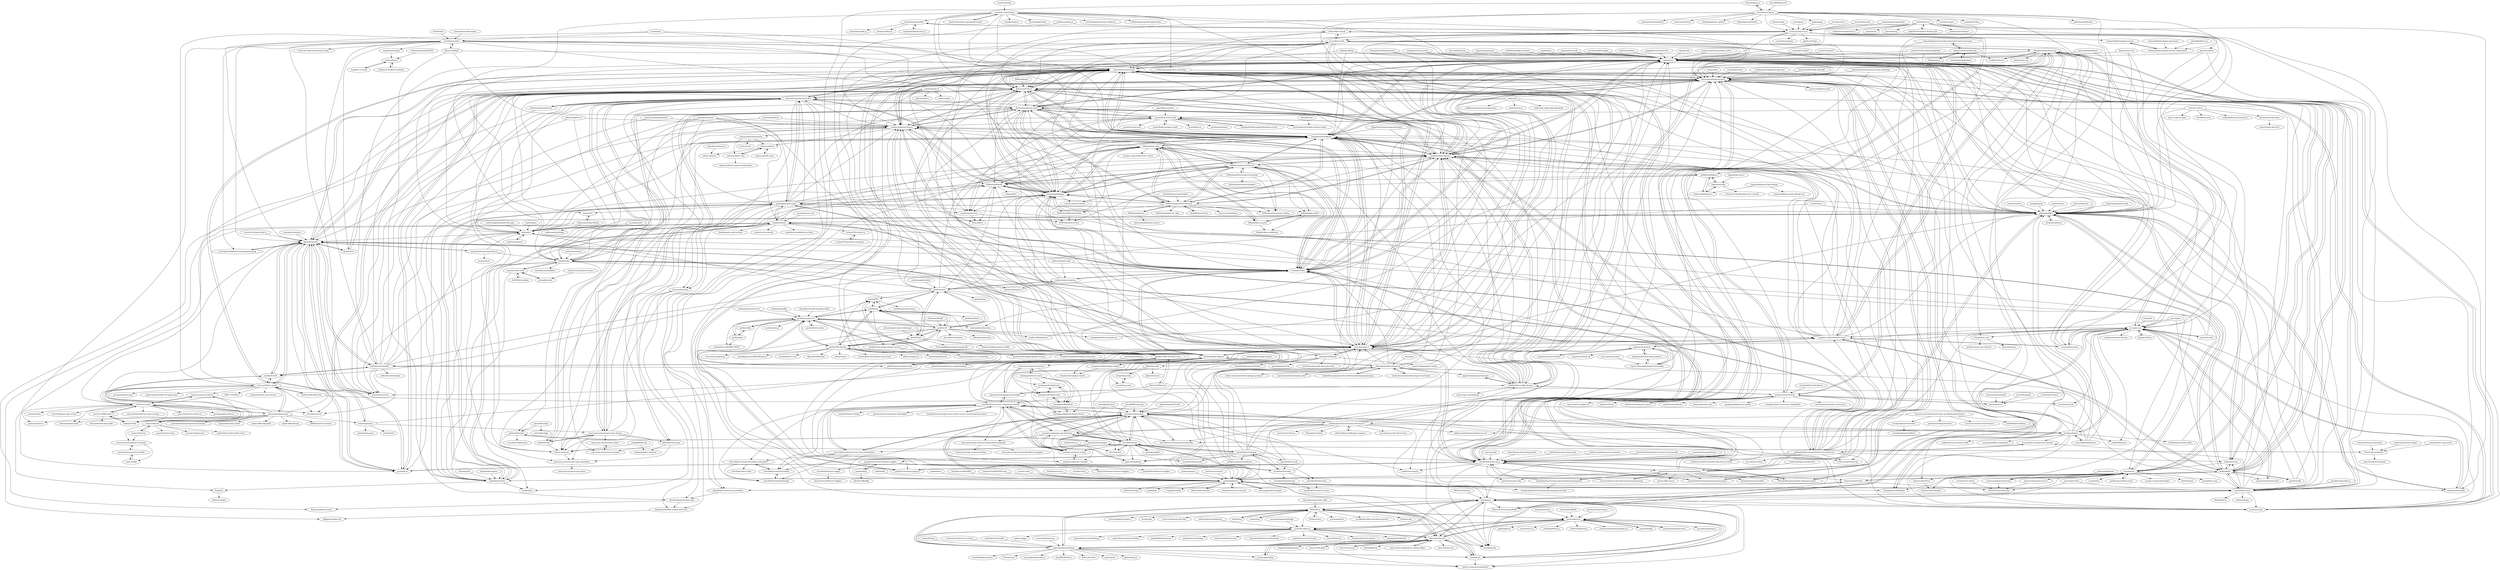 digraph G {
"dubzzz/fast-check" -> "jsverify/jsverify" ["e"=1]
"dubzzz/fast-check" -> "sanctuary-js/sanctuary" ["e"=1]
"dubzzz/fast-check" -> "leebyron/testcheck-js" ["e"=1]
"dubzzz/fast-check" -> "fantasyland/fantasy-land" ["e"=1]
"dubzzz/fast-check" -> "fluture-js/Fluture" ["e"=1]
"cujojs/most" -> "staltz/xstream" ["e"=1]
"cujojs/most" -> "cyclejs/cyclejs" ["e"=1]
"cujojs/most" -> "paldepind/flyd"
"cujojs/most" -> "fluture-js/Fluture"
"cujojs/most" -> "sanctuary-js/sanctuary"
"cujojs/most" -> "fantasyland/fantasy-land"
"cujojs/most" -> "mostjs/core"
"cujojs/most" -> "kefirjs/kefir"
"cujojs/most" -> "origamitower/folktale"
"cujojs/most" -> "ramda/ramda-fantasy"
"cujojs/most" -> "fantasyland/static-land"
"cujojs/most" -> "calmm-js/partial.lenses"
"cujojs/most" -> "evilsoft/crocks"
"cujojs/most" -> "fantasyland/daggy"
"cujojs/most" -> "baconjs/bacon.js"
"cujojs/when" -> "cujojs/most" ["e"=1]
"ramda/ramda" -> "fantasyland/fantasy-land" ["e"=1]
"hmemcpy/milewski-ctfp-pdf" -> "fantasyland/fantasy-land" ["e"=1]
"marblejs/marble" -> "marblejs/example"
"marblejs/marble" -> "gigobyte/purify"
"marblejs/marble" -> "gcanti/fp-ts" ["e"=1]
"marblejs/marble" -> "gcanti/monocle-ts" ["e"=1]
"marblejs/marble" -> "fluture-js/Fluture"
"marblejs/marble" -> "evilsoft/crocks"
"marblejs/marble" -> "gcanti/io-ts" ["e"=1]
"marblejs/marble" -> "sanctuary-js/sanctuary"
"marblejs/marble" -> "origamitower/folktale"
"marblejs/marble" -> "enricopolanski/functional-programming" ["e"=1]
"marblejs/marble" -> "ReactiveX/IxJS" ["e"=1]
"marblejs/marble" -> "fantasyland/fantasy-land"
"marblejs/marble" -> "LeetCode-OpenSource/rxjs-hooks" ["e"=1]
"marblejs/marble" -> "monet/monet.js"
"marblejs/marble" -> "selfrefactor/rambda"
"firasdib/Regex101" -> "slevithan/xregexp" ["e"=1]
"neonious/lowjs" -> "z-pattern-matching/z" ["e"=1]
"dorey/JavaScript-Equality-Table" -> "getify/asynquence" ["e"=1]
"js-csp/js-csp" -> "jlongster/transducers.js"
"js-csp/js-csp" -> "cognitect-labs/transducers-js"
"js-csp/js-csp" -> "swannodette/mori" ["e"=1]
"js-csp/js-csp" -> "Yomguithereal/baobab" ["e"=1]
"js-csp/js-csp" -> "cujojs/most"
"js-csp/js-csp" -> "anthonyshort/deku" ["e"=1]
"js-csp/js-csp" -> "omniscientjs/omniscient" ["e"=1]
"js-csp/js-csp" -> "aickin/react-dom-stream" ["e"=1]
"js-csp/js-csp" -> "dvlsg/async-csp"
"js-csp/js-csp" -> "jlongster/blog" ["e"=1]
"js-csp/js-csp" -> "kriskowal/gtor"
"js-csp/js-csp" -> "cyclejs/cyclejs" ["e"=1]
"js-csp/js-csp" -> "gcanti/tcomb" ["e"=1]
"js-csp/js-csp" -> "acdlite/flummox" ["e"=1]
"js-csp/js-csp" -> "jsxstyle/jsxstyle" ["e"=1]
"timoxley/functional-javascript-workshop" -> "stoeffel/awesome-fp-js" ["e"=1]
"timoxley/functional-javascript-workshop" -> "fantasyland/fantasy-land" ["e"=1]
"typicaljoe/taffydb" -> "panzerdp/voca" ["e"=1]
"addyosmani/es6-tools" -> "stampit-org/stampit" ["e"=1]
"gigobyte/purify" -> "gcanti/monocle-ts" ["e"=1]
"gigobyte/purify" -> "fluture-js/Fluture"
"gigobyte/purify" -> "gcanti/fp-ts" ["e"=1]
"gigobyte/purify" -> "sanctuary-js/sanctuary"
"gigobyte/purify" -> "enricopolanski/functional-programming" ["e"=1]
"gigobyte/purify" -> "mobily/ts-belt" ["e"=1]
"gigobyte/purify" -> "monet/monet.js"
"gigobyte/purify" -> "remeda/remeda" ["e"=1]
"gigobyte/purify" -> "selfrefactor/rambda"
"gigobyte/purify" -> "evilsoft/crocks"
"gigobyte/purify" -> "true-myth/true-myth"
"gigobyte/purify" -> "gcanti/io-ts" ["e"=1]
"gigobyte/purify" -> "rametta/pratica"
"gigobyte/purify" -> "emmanueltouzery/prelude-ts"
"gigobyte/purify" -> "fantasyland/fantasy-land"
"purescript/purescript" -> "fantasyland/fantasy-land" ["e"=1]
"haskellcamargo/js-real-world-functional-programming" -> "jfmengels/eslint-plugin-fp" ["e"=1]
"oussamahamdaoui/forgJs" -> "ecrmnn/collect.js" ["e"=1]
"DrBoolean/pointfree-fantasy" -> "DrBoolean/immutable-ext"
"DrBoolean/pointfree-fantasy" -> "DrBoolean/lenses"
"DrBoolean/pointfree-fantasy" -> "folktale/data.either"
"DrBoolean/pointfree-fantasy" -> "ramda/ramda-fantasy"
"DrBoolean/pointfree-fantasy" -> "folktale/data.task"
"DrBoolean/pointfree-fantasy" -> "fantasyland/daggy"
"DrBoolean/pointfree-fantasy" -> "folktale/data.maybe"
"DrBoolean/pointfree-fantasy" -> "begriffs/immutube"
"DrBoolean/pointfree-fantasy" -> "DrBoolean/freeky"
"DrBoolean/pointfree-fantasy" -> "loop-recur/lambdajs"
"DrBoolean/pointfree-fantasy" -> "origamitower/folktale"
"DrBoolean/pointfree-fantasy" -> "DrBoolean/RecursionTalk"
"DrBoolean/pointfree-fantasy" -> "fantasyland/static-land"
"DrBoolean/pointfree-fantasy" -> "DrBoolean/classroom-coding"
"DrBoolean/pointfree-fantasy" -> "DrBoolean/patterns_talk"
"Raynos/mercury" -> "cujojs/most" ["e"=1]
"Raynos/mercury" -> "js-csp/js-csp" ["e"=1]
"Raynos/mercury" -> "paldepind/flyd" ["e"=1]
"kefirjs/kefir" -> "baconjs/bacon.js"
"kefirjs/kefir" -> "cujojs/most"
"kefirjs/kefir" -> "paldepind/flyd"
"kefirjs/kefir" -> "staltz/xstream" ["e"=1]
"kefirjs/kefir" -> "caolan/highland"
"kefirjs/kefir" -> "garbles/yolk" ["e"=1]
"kefirjs/kefir" -> "cyclejs/cyclejs" ["e"=1]
"kefirjs/kefir" -> "sanctuary-js/sanctuary"
"kefirjs/kefir" -> "cognitect-labs/transducers-js"
"kefirjs/kefir" -> "jlongster/transducers.js"
"kefirjs/kefir" -> "fluture-js/Fluture"
"kefirjs/kefir" -> "Yomguithereal/baobab" ["e"=1]
"kefirjs/kefir" -> "omniscientjs/omniscient" ["e"=1]
"kefirjs/kefir" -> "origamitower/folktale"
"kefirjs/kefir" -> "monet/monet.js"
"FoalTS/foal" -> "marblejs/marble" ["e"=1]
"bevacqua/js" -> "stoeffel/awesome-fp-js" ["e"=1]
"primus/primus" -> "caolan/highland" ["e"=1]
"supermacro/neverthrow" -> "vultix/ts-results" ["e"=1]
"JSMonk/hegel" -> "fluture-js/Fluture" ["e"=1]
"chancejs/chancejs" -> "dtao/lazy.js"
"chancejs/chancejs" -> "andrewplummer/Sugar"
"chancejs/chancejs" -> "ecrmnn/collect.js"
"chancejs/chancejs" -> "panzerdp/voca"
"chancejs/chancejs" -> "josdejong/mathjs" ["e"=1]
"chancejs/chancejs" -> "mout/mout"
"chancejs/chancejs" -> "styled-components/polished" ["e"=1]
"chancejs/chancejs" -> "boo1ean/casual" ["e"=1]
"chancejs/chancejs" -> "Marak/faker.js" ["e"=1]
"chancejs/chancejs" -> "ramda/ramda" ["e"=1]
"chancejs/chancejs" -> "json-schema-faker/json-schema-faker" ["e"=1]
"chancejs/chancejs" -> "liriliri/licia"
"chancejs/chancejs" -> "date-fns/date-fns" ["e"=1]
"chancejs/chancejs" -> "Popmotion/popmotion" ["e"=1]
"chancejs/chancejs" -> "isaacs/node-glob" ["e"=1]
"yortus/asyncawait" -> "caolan/highland" ["e"=1]
"noflo/noflo" -> "caolan/highland" ["e"=1]
"cheeaun/mooeditable" -> "graue/gentest" ["e"=1]
"callbag/callbag" -> "cujojs/most" ["e"=1]
"callbag/callbag" -> "paldepind/flyd" ["e"=1]
"callbag/callbag" -> "origamitower/folktale" ["e"=1]
"callbag/callbag" -> "fluture-js/Fluture" ["e"=1]
"staltz/callbag-basics" -> "cujojs/most" ["e"=1]
"denisraslov/react-spreadsheet-grid" -> "z-pattern-matching/z" ["e"=1]
"getify/CAF" -> "getify/fasy"
"getify/CAF" -> "getify/TypL"
"getify/CAF" -> "getify/monio"
"getify/CAF" -> "getify/FPO"
"getify/CAF" -> "getify/asynquence"
"getify/CAF" -> "getify/TNG-Hooks"
"getify/CAF" -> "developit/workerize" ["e"=1]
"getify/CAF" -> "staltz/callbag-basics" ["e"=1]
"getify/CAF" -> "getify/native-promise-only" ["e"=1]
"getify/CAF" -> "reactions/component" ["e"=1]
"getify/CAF" -> "funkia/list"
"getify/CAF" -> "getify/Functional-Light-JS" ["e"=1]
"getify/CAF" -> "bikeshaving/crank" ["e"=1]
"getify/CAF" -> "caiogondim/fast-memoize.js" ["e"=1]
"getify/CAF" -> "cognitect-labs/transducers-js"
"jsverify/jsverify" -> "leebyron/testcheck-js"
"jsverify/jsverify" -> "dubzzz/fast-check" ["e"=1]
"jsverify/jsverify" -> "fantasyland/daggy"
"jsverify/jsverify" -> "sanctuary-js/sanctuary"
"jsverify/jsverify" -> "origamitower/folktale"
"jsverify/jsverify" -> "cujojs/most"
"jsverify/jsverify" -> "ramda/ramda-fantasy"
"jsverify/jsverify" -> "fantasyland/static-land"
"jsverify/jsverify" -> "paldepind/flyd"
"jsverify/jsverify" -> "fluture-js/Fluture"
"jsverify/jsverify" -> "monet/monet.js"
"jsverify/jsverify" -> "calmm-js/partial.lenses"
"jsverify/jsverify" -> "evilsoft/crocks"
"jsverify/jsverify" -> "fantasyland/fantasy-land"
"jsverify/jsverify" -> "jlongster/transducers.js"
"cognitect/transit-js" -> "glenjamin/transit-immutable-js"
"cognitect/transit-js" -> "typed-immutable/typed-immutable"
"cognitect/transit-js" -> "cognitect/transit-format" ["e"=1]
"cognitect/transit-js" -> "cognitect/transit-clj" ["e"=1]
"cognitect/transit-js" -> "cognitect-labs/transducers-js"
"pelotom/unionize" -> "funfix/funfix" ["e"=1]
"krasimir/stent" -> "paldepind/flyd" ["e"=1]
"pedronauck/react-adopt" -> "Astrocoders/epitath" ["e"=1]
"boo1ean/casual" -> "chancejs/chancejs" ["e"=1]
"staltz/prevent-smoosh" -> "bodil/eslint-config-cleanjs" ["e"=1]
"staltz/prevent-smoosh" -> "cujojs/most" ["e"=1]
"gss/engine" -> "caolan/highland" ["e"=1]
"gss/engine" -> "kefirjs/kefir" ["e"=1]
"gss/engine" -> "js-csp/js-csp" ["e"=1]
"kach/nearley" -> "sweet-js/sweet-core" ["e"=1]
"xgrommx/rx-book" -> "cujojs/most" ["e"=1]
"vultix/ts-results" -> "supermacro/neverthrow" ["e"=1]
"vultix/ts-results" -> "lune-climate/ts-results-es"
"vultix/ts-results" -> "traverse1984/oxide.ts"
"vultix/ts-results" -> "badrap/result"
"vultix/ts-results" -> "slavovojacek/monads"
"vultix/ts-results" -> "gvergnaud/ts-pattern" ["e"=1]
"vultix/ts-results" -> "gigobyte/purify"
"vultix/ts-results" -> "swan-io/boxed"
"vultix/ts-results" -> "option-t/option-t" ["e"=1]
"vultix/ts-results" -> "ecyrbe/zodios" ["e"=1]
"vultix/ts-results" -> "true-myth/true-myth"
"vultix/ts-results" -> "remeda/remeda" ["e"=1]
"vultix/ts-results" -> "everweij/typescript-result" ["e"=1]
"vultix/ts-results" -> "movesthatmatter/ts-async-results"
"vultix/ts-results" -> "aidenybai/pattycake" ["e"=1]
"mikeal/bent" -> "caolan/highland" ["e"=1]
"woutervh-/typescript-is" -> "gigobyte/purify" ["e"=1]
"monet/monet.js" -> "origamitower/folktale"
"monet/monet.js" -> "sanctuary-js/sanctuary"
"monet/monet.js" -> "fluture-js/Fluture"
"monet/monet.js" -> "ramda/ramda-fantasy"
"monet/monet.js" -> "evilsoft/crocks"
"monet/monet.js" -> "fantasyland/fantasy-land"
"monet/monet.js" -> "DrBoolean/immutable-ext"
"monet/monet.js" -> "fantasyland/daggy"
"monet/monet.js" -> "fantasyland/static-land"
"monet/monet.js" -> "char0n/ramda-adjunct"
"monet/monet.js" -> "stoeffel/awesome-fp-js"
"monet/monet.js" -> "gigobyte/purify"
"monet/monet.js" -> "cujojs/most"
"monet/monet.js" -> "cognitect-labs/transducers-js"
"monet/monet.js" -> "cbowdon/TsMonad"
"DrBoolean/lenses" -> "DrBoolean/pointfree-fantasy"
"DrBoolean/lenses" -> "fantasyland/fantasy-lenses"
"dg92/Performance-Analysis-JS" -> "codemix/fast.js"
"aweary/react-copy-write" -> "Astrocoders/epitath" ["e"=1]
"douglascrockford/RQ" -> "caolan/highland" ["e"=1]
"emmanueltouzery/prelude-ts" -> "gigobyte/purify"
"emmanueltouzery/prelude-ts" -> "funfix/funfix"
"emmanueltouzery/prelude-ts" -> "gcanti/elm-ts" ["e"=1]
"emmanueltouzery/prelude-ts" -> "funkia/list"
"nactio/nact" -> "fluture-js/Fluture" ["e"=1]
"nactio/nact" -> "sanctuary-js/sanctuary" ["e"=1]
"nactio/nact" -> "marblejs/marble" ["e"=1]
"nactio/nact" -> "gigobyte/purify" ["e"=1]
"natefaubion/sparkler" -> "natefaubion/matches.js"
"natefaubion/sparkler" -> "natefaubion/adt.js"
"natefaubion/sparkler" -> "sweet-js/sweet-core"
"natefaubion/sparkler" -> "bramstein/funcy"
"glebec/lambda-talk" -> "robotroutine/scriptum"
"glebec/lambda-talk" -> "evilsoft/crocks"
"sindresorhus/ow" -> "funkia/list" ["e"=1]
"mathiasbynens/esrever" -> "getify/asynquence" ["e"=1]
"lukehaas/RunJS" -> "getify/CAF" ["e"=1]
"ericdrowell/ElGrapho" -> "cujojs/most" ["e"=1]
"meltingice/CamanJS" -> "andrewplummer/Sugar" ["e"=1]
"renatorib/react-powerplug" -> "Astrocoders/epitath" ["e"=1]
"socketsupply/unionstudio.app" -> "funkia/list" ["e"=1]
"mcsoto/LogicJS" -> "graue/gentest" ["e"=1]
"robotroutine/scriptum" -> "evilsoft/crocks"
"robotroutine/scriptum" -> "sledorze/morphic-ts" ["e"=1]
"robotroutine/scriptum" -> "getify/monio"
"robotroutine/scriptum" -> "DrBoolean/freeky"
"robotroutine/scriptum" -> "monet/monet.js"
"robotroutine/scriptum" -> "fantasyland/daggy"
"getify/TypL" -> "getify/fasy"
"getify/TypL" -> "getify/CAF"
"getify/TypL" -> "getify/TNG-Hooks"
"getify/TypL" -> "getify/eslint-plugin-proper-arrows"
"getify/TypL" -> "FrontendMasters/intro-mongo-db" ["e"=1]
"getify/TypL" -> "firtman/coffeemasters-vanilla" ["e"=1]
"getify/TypL" -> "getify/monio"
"paralleldrive/riteway" -> "ericelliott/rtype"
"paralleldrive/riteway" -> "ericelliott/autodux"
"paralleldrive/riteway" -> "paralleldrive/react-feature-toggles"
"paralleldrive/riteway" -> "tape-testing/tape" ["e"=1]
"paralleldrive/riteway" -> "stampit-org/stampit"
"paralleldrive/riteway" -> "ericelliott/redux-dsm"
"paralleldrive/riteway" -> "paralleldrive/cuid" ["e"=1]
"paralleldrive/riteway" -> "stampit-org/stamp-specification"
"paralleldrive/riteway" -> "ericelliott/moneysafe"
"paralleldrive/riteway" -> "stryker-mutator/stryker-js" ["e"=1]
"paralleldrive/riteway" -> "monet/monet.js"
"paralleldrive/riteway" -> "origamitower/folktale"
"paralleldrive/riteway" -> "stoeffel/awesome-fp-js"
"paralleldrive/riteway" -> "sanctuary-js/sanctuary"
"paralleldrive/riteway" -> "fantasyland/fantasy-land"
"sqorn/sqorn" -> "funkia/list" ["e"=1]
"duojs/duo" -> "js-csp/js-csp" ["e"=1]
"funjs/book-source" -> "fogus/lemonad"
"traceglMPL/tracegl" -> "stampit-org/stampit" ["e"=1]
"traceglMPL/tracegl" -> "ericelliott/rtype" ["e"=1]
"badrap/result" -> "traverse1984/oxide.ts"
"getify/fasy" -> "getify/CAF"
"getify/fasy" -> "getify/TypL"
"getify/fasy" -> "getify/FPO"
"getify/fasy" -> "getify/monio"
"getify/fasy" -> "getify/TNG-Hooks"
"getify/fasy" -> "getify/eslint-plugin-proper-arrows"
"getify/fasy" -> "getify/asynquence"
"getify/fasy" -> "getify/deePool"
"clio-lang/clio" -> "funkia/hareactive" ["e"=1]
"crimx/observable-hooks" -> "marblejs/marble" ["e"=1]
"jaywcjlove/awesome-uikit" -> "liriliri/licia" ["e"=1]
"thefrontside/effection" -> "briancavalier/fx-ts" ["e"=1]
"thefrontside/effection" -> "true-myth/true-myth" ["e"=1]
"raganwald/javascript-allonge" -> "raganwald/javascript-allonge-six"
"raganwald/javascript-allonge" -> "raganwald/allong.es"
"rametta/pratica" -> "gigobyte/purify"
"rametta/pratica" -> "rametta/srd"
"rametta/pratica" -> "unional/type-plus" ["e"=1]
"rametta/pratica" -> "monet/monet.js"
"rametta/pratica" -> "sanctuary-js/sanctuary-type-classes"
"xero/greybeard-devtools" -> "xero/greybeard-sublime"
"getify/TNG-Hooks" -> "getify/fasy"
"getify/TNG-Hooks" -> "getify/TypL"
"getify/TNG-Hooks" -> "getify/asynquence"
"getify/TNG-Hooks" -> "getify/CAF"
"getify/TNG-Hooks" -> "reactions/component" ["e"=1]
"getify/TNG-Hooks" -> "getify/A-Tale-Of-Three-Lists"
"getify/TNG-Hooks" -> "getify/FPO"
"getify/TNG-Hooks" -> "sokra/rawact" ["e"=1]
"getify/TNG-Hooks" -> "facebookarchive/redux-react-hook" ["e"=1]
"getify/TNG-Hooks" -> "alidcast/rogue.js" ["e"=1]
"getify/TNG-Hooks" -> "matthewp/haunted" ["e"=1]
"getify/TNG-Hooks" -> "marcysutton/js-a11y-workshop" ["e"=1]
"getify/TNG-Hooks" -> "davidkpiano/useEffectReducer" ["e"=1]
"getify/TNG-Hooks" -> "reach/observe-rect"
"getify/TNG-Hooks" -> "elkevinwolf/formal" ["e"=1]
"eslint-functional/eslint-plugin-functional" -> "jfmengels/eslint-plugin-fp" ["e"=1]
"fantasyland/daggy" -> "DrBoolean/immutable-ext"
"fantasyland/daggy" -> "fluture-js/Fluture"
"fantasyland/daggy" -> "origamitower/folktale"
"fantasyland/daggy" -> "fantasyland/static-land"
"fantasyland/daggy" -> "DrBoolean/freeky"
"fantasyland/daggy" -> "paldepind/union-type"
"fantasyland/daggy" -> "DrBoolean/pointfree-fantasy"
"fantasyland/daggy" -> "ramda/ramda-fantasy"
"fantasyland/daggy" -> "calmm-js/partial.lenses"
"fantasyland/daggy" -> "sanctuary-js/sanctuary-def"
"fantasyland/daggy" -> "sanctuary-js/sanctuary"
"fantasyland/daggy" -> "evilsoft/crocks"
"fantasyland/daggy" -> "folktale/data.task"
"fantasyland/daggy" -> "ramda/ramda-lens"
"fantasyland/daggy" -> "xaviervia/react-dream"
"folktale/data.task" -> "folktale/data.maybe"
"folktale/data.task" -> "folktale/data.either"
"folktale/data.task" -> "DrBoolean/pointfree-fantasy"
"folktale/data.task" -> "DrBoolean/immutable-ext"
"folktale/data.task" -> "origamitower/folktale"
"folktale/data.task" -> "ramda/ramda-lens"
"folktale/data.task" -> "futurize/futurize"
"folktale/data.task" -> "fantasyland/daggy"
"folktale/data.task" -> "DrBoolean/RecursionTalk"
"folktale/data.task" -> "ramda/ramda-fantasy"
"folktale/data.task" -> "plaid/deprecated-async-problem"
"folktale/data.task" -> "DrBoolean/classroom-coding"
"folktale/data.task" -> "fantasyland/static-land"
"folktale/data.task" -> "DrBoolean/freeky"
"folktale/data.task" -> "cyclejs-community/cyclic-router" ["e"=1]
"imteekay/functional-programming-learning-path" -> "xgrommx/awesome-functional-programming" ["e"=1]
"imteekay/functional-programming-learning-path" -> "stoeffel/awesome-fp-js" ["e"=1]
"imteekay/functional-programming-learning-path" -> "busypeoples/functional-programming-javascript" ["e"=1]
"Astrocoders/epitath" -> "pelotom/immutagen"
"Astrocoders/epitath" -> "jamiebuilds/renderator"
"getify/native-promise-only" -> "getify/asynquence" ["e"=1]
"getify/native-promise-only" -> "getify/A-Tale-Of-Three-Lists" ["e"=1]
"true-myth/true-myth" -> "gigobyte/purify"
"true-myth/true-myth" -> "supermacro/neverthrow" ["e"=1]
"true-myth/true-myth" -> "mobily/ts-belt" ["e"=1]
"true-myth/true-myth" -> "slavovojacek/monads"
"true-myth/true-myth" -> "thefrontside/effection" ["e"=1]
"true-myth/true-myth" -> "fluture-js/Fluture"
"true-myth/true-myth" -> "typed-ember/ember-cli-typescript" ["e"=1]
"true-myth/true-myth" -> "badrap/result"
"true-myth/true-myth" -> "remeda/remeda" ["e"=1]
"true-myth/true-myth" -> "Effect-TS/effect" ["e"=1]
"true-myth/true-myth" -> "gcanti/monocle-ts" ["e"=1]
"true-myth/true-myth" -> "vultix/ts-results"
"true-myth/true-myth" -> "machty/ember-concurrency" ["e"=1]
"true-myth/true-myth" -> "dubzzz/fast-check" ["e"=1]
"true-myth/true-myth" -> "gvergnaud/hotscript" ["e"=1]
"getify/eslint-plugin-proper-arrows" -> "getify/eslint-plugin-proper-ternary"
"getify/eslint-plugin-proper-arrows" -> "freaktechnik/eslint-plugin-array-func" ["e"=1]
"vzhou842/faster.js" -> "codemix/babel-plugin-closure-elimination"
"ericelliott/feature-toggle" -> "alexlawrence/feature-toggles"
"folktale/data.maybe" -> "folktale/data.either"
"folktale/data.maybe" -> "folktale/data.task"
"folktale/data.maybe" -> "folktale/data.validation"
"begriffs/immutube" -> "DrBoolean/pointfree-fantasy"
"folktale/data.either" -> "folktale/data.maybe"
"folktale/data.either" -> "folktale/data.validation"
"sebastianmusial/SSCSS" -> "sonnen/kanva"
"lundegaard/react-union" -> "lundegaard/validarium"
"lundegaard/react-union" -> "lundegaard/redux-tools"
"lundegaard/react-union" -> "lundegaard/lundium"
"lundegaard/react-union" -> "lundegaard/gatsby-theme-fast-ai"
"lundegaard/react-union" -> "tommmyy/ramda-extension"
"staltz/use-profunctor-state" -> "yelouafi/avenir" ["e"=1]
"lundegaard/validarium" -> "lundegaard/lundium"
"lundegaard/validarium" -> "lundegaard/redux-tools"
"lundegaard/validarium" -> "lundegaard/gatsby-theme-fast-ai"
"marblejs/example" -> "sonnen/kanva"
"lundegaard/redux-tools" -> "lundegaard/validarium"
"lundegaard/redux-tools" -> "lundegaard/lundium"
"lundegaard/redux-tools" -> "lundegaard/gatsby-theme-fast-ai"
"headline-1/coolio" -> "sonnen/kanva"
"cyclejs/cyclejs" -> "cujojs/most" ["e"=1]
"cyclejs/cyclejs" -> "fantasyland/fantasy-land" ["e"=1]
"evancz/elm-architecture-tutorial" -> "paldepind/functional-frontend-architecture" ["e"=1]
"kriskowal/gtor" -> "cujojs/most"
"kriskowal/gtor" -> "fantasyland/fantasy-land"
"kriskowal/gtor" -> "js-csp/js-csp"
"kriskowal/gtor" -> "cyclejs/cyclejs" ["e"=1]
"kriskowal/gtor" -> "stampit-org/stampit"
"kriskowal/gtor" -> "Yomguithereal/baobab" ["e"=1]
"kriskowal/gtor" -> "sanctuary-js/sanctuary"
"kriskowal/gtor" -> "jussi-kalliokoski/trine" ["e"=1]
"kriskowal/gtor" -> "mikechau/react-primer-draft" ["e"=1]
"kriskowal/gtor" -> "ericelliott/essential-javascript-links" ["e"=1]
"kriskowal/gtor" -> "paldepind/flyd"
"kriskowal/gtor" -> "evancz/elm-architecture-tutorial" ["e"=1]
"kriskowal/gtor" -> "tc39/proposal-observable" ["e"=1]
"kriskowal/gtor" -> "acdlite/flummox" ["e"=1]
"kriskowal/gtor" -> "voronianski/flux-comparison" ["e"=1]
"postaljs/postal.js" -> "stampit-org/stampit" ["e"=1]
"postaljs/postal.js" -> "caolan/highland" ["e"=1]
"jprichardson/string.js" -> "panzerdp/voca" ["e"=1]
"gcanti/tcomb" -> "cujojs/most" ["e"=1]
"gcanti/tcomb" -> "js-csp/js-csp" ["e"=1]
"gcanti/tcomb" -> "paldepind/union-type" ["e"=1]
"enricopolanski/functional-programming" -> "gigobyte/purify" ["e"=1]
"staltz/rxmarbles" -> "cujojs/most" ["e"=1]
"dominictarr/JSONStream" -> "caolan/highland" ["e"=1]
"leebyron/testcheck-js" -> "jsverify/jsverify"
"leebyron/testcheck-js" -> "dubzzz/fast-check" ["e"=1]
"leebyron/testcheck-js" -> "graue/gentest"
"leebyron/testcheck-js" -> "jsxstyle/jsxstyle" ["e"=1]
"leebyron/testcheck-js" -> "samccone/coverage-ext" ["e"=1]
"leebyron/testcheck-js" -> "jlongster/lively"
"leebyron/testcheck-js" -> "bodil/eslint-config-cleanjs"
"leebyron/testcheck-js" -> "redux-loop/redux-loop" ["e"=1]
"leebyron/testcheck-js" -> "adriantoine/enzyme-to-json" ["e"=1]
"leebyron/testcheck-js" -> "carteb/carte-blanche" ["e"=1]
"leebyron/testcheck-js" -> "prayerslayer/js.spec" ["e"=1]
"leebyron/testcheck-js" -> "apollographql/reason-apollo" ["e"=1]
"leebyron/testcheck-js" -> "jlongster/transducers.js"
"leebyron/testcheck-js" -> "chenglou/intro-to-reason-compilation" ["e"=1]
"leebyron/testcheck-js" -> "threepointone/redux-react-local" ["e"=1]
"json-schema-faker/json-schema-faker" -> "chancejs/chancejs" ["e"=1]
"ramda/ramda-fantasy" -> "sanctuary-js/sanctuary"
"ramda/ramda-fantasy" -> "origamitower/folktale"
"ramda/ramda-fantasy" -> "fluture-js/Fluture"
"ramda/ramda-fantasy" -> "fantasyland/fantasy-land"
"ramda/ramda-fantasy" -> "DrBoolean/pointfree-fantasy"
"ramda/ramda-fantasy" -> "DrBoolean/immutable-ext"
"ramda/ramda-fantasy" -> "monet/monet.js"
"ramda/ramda-fantasy" -> "fantasyland/daggy"
"ramda/ramda-fantasy" -> "fantasyland/static-land"
"ramda/ramda-fantasy" -> "evilsoft/crocks"
"ramda/ramda-fantasy" -> "cujojs/most"
"ramda/ramda-fantasy" -> "paldepind/flyd"
"ramda/ramda-fantasy" -> "folktale/data.task"
"ramda/ramda-fantasy" -> "stoeffel/awesome-fp-js"
"ramda/ramda-fantasy" -> "calmm-js/partial.lenses"
"sanctuary-js/sanctuary" -> "fluture-js/Fluture"
"sanctuary-js/sanctuary" -> "origamitower/folktale"
"sanctuary-js/sanctuary" -> "fantasyland/fantasy-land"
"sanctuary-js/sanctuary" -> "ramda/ramda-fantasy"
"sanctuary-js/sanctuary" -> "evilsoft/crocks"
"sanctuary-js/sanctuary" -> "monet/monet.js"
"sanctuary-js/sanctuary" -> "sanctuary-js/sanctuary-def"
"sanctuary-js/sanctuary" -> "cujojs/most"
"sanctuary-js/sanctuary" -> "stoeffel/awesome-fp-js"
"sanctuary-js/sanctuary" -> "calmm-js/partial.lenses"
"sanctuary-js/sanctuary" -> "gcanti/fp-ts" ["e"=1]
"sanctuary-js/sanctuary" -> "fantasyland/static-land"
"sanctuary-js/sanctuary" -> "fantasyland/daggy"
"sanctuary-js/sanctuary" -> "ramda/ramda" ["e"=1]
"sanctuary-js/sanctuary" -> "gigobyte/purify"
"lodash-archive/lodash-fp" -> "fitzgen/wu.js"
"lodash-archive/lodash-fp" -> "sebmarkbage/ecmascript-immutable-data-structures" ["e"=1]
"lodash-archive/lodash-fp" -> "acdlite/redux-rx" ["e"=1]
"lodash-archive/lodash-fp" -> "underdash/underdash"
"fent/randexp.js" -> "slevithan/xregexp" ["e"=1]
"fent/randexp.js" -> "chancejs/chancejs" ["e"=1]
"MrSwitch/hello.js" -> "dtao/lazy.js" ["e"=1]
"andrewplummer/Sugar" -> "dtao/lazy.js"
"andrewplummer/Sugar" -> "mout/mout"
"andrewplummer/Sugar" -> "ecrmnn/collect.js"
"andrewplummer/Sugar" -> "chancejs/chancejs"
"andrewplummer/Sugar" -> "panzerdp/voca"
"andrewplummer/Sugar" -> "ender-js/Ender" ["e"=1]
"andrewplummer/Sugar" -> "liriliri/licia"
"andrewplummer/Sugar" -> "styled-components/polished" ["e"=1]
"andrewplummer/Sugar" -> "josdejong/mathjs" ["e"=1]
"andrewplummer/Sugar" -> "spine/spine" ["e"=1]
"andrewplummer/Sugar" -> "fgnass/spin.js" ["e"=1]
"andrewplummer/Sugar" -> "madrobby/keymaster" ["e"=1]
"andrewplummer/Sugar" -> "Flotype/now" ["e"=1]
"andrewplummer/Sugar" -> "jyoungblood/smoke.js" ["e"=1]
"andrewplummer/Sugar" -> "lloyd/JSONSelect" ["e"=1]
"Yomguithereal/baobab" -> "js-csp/js-csp" ["e"=1]
"anthonyshort/deku" -> "cujojs/most" ["e"=1]
"anthonyshort/deku" -> "paldepind/flyd" ["e"=1]
"anthonyshort/deku" -> "js-csp/js-csp" ["e"=1]
"jlongster/blog" -> "js-csp/js-csp" ["e"=1]
"jlongster/transducers.js" -> "cognitect-labs/transducers-js"
"jlongster/transducers.js" -> "js-csp/js-csp"
"jlongster/transducers.js" -> "origamitower/folktale"
"jlongster/transducers.js" -> "acdlite/redux-rx" ["e"=1]
"jlongster/transducers.js" -> "jlongster/js-csp"
"jlongster/transducers.js" -> "ramda/ramda-fantasy"
"jlongster/transducers.js" -> "paldepind/flyd"
"jlongster/transducers.js" -> "kefirjs/kefir"
"jlongster/transducers.js" -> "cujojs/most"
"jlongster/transducers.js" -> "dvlsg/async-csp"
"jlongster/transducers.js" -> "calmm-js/partial.lenses"
"jlongster/transducers.js" -> "bodil/eslint-config-cleanjs"
"jlongster/transducers.js" -> "swannodette/mori" ["e"=1]
"jlongster/transducers.js" -> "jsverify/jsverify"
"jlongster/transducers.js" -> "redux-loop/redux-loop" ["e"=1]
"cognitect/transit-format" -> "cognitect/transit-js" ["e"=1]
"akheron/optics-ts" -> "calmm-js/partial.lenses" ["e"=1]
"akheron/optics-ts" -> "gigobyte/purify" ["e"=1]
"akheron/optics-ts" -> "funfix/funfix" ["e"=1]
"liriliri/chii" -> "liriliri/licia" ["e"=1]
"runtimejs/runtime" -> "graue/gentest" ["e"=1]
"dominictarr/event-stream" -> "caolan/highland" ["e"=1]
"jklmli/monapt" -> "jklmli/rematch"
"jklmli/monapt" -> "heap/heap-ruby"
"jklmli/monapt" -> "heap/heap-node"
"cbowdon/TsMonad" -> "monet/monet.js"
"cbowdon/TsMonad" -> "TylorS/typed-unmaintained"
"cbowdon/TsMonad" -> "gcanti/typelevel-ts" ["e"=1]
"cbowdon/TsMonad" -> "typed-typings/npm-ramda"
"cbowdon/TsMonad" -> "nwolverson/vscode-ide-purescript" ["e"=1]
"cbowdon/TsMonad" -> "gcanti/flow-static-land"
"cbowdon/TsMonad" -> "jklmli/monapt"
"cognitect-labs/transducers-js" -> "jlongster/transducers.js"
"cognitect-labs/transducers-js" -> "js-csp/js-csp"
"cognitect-labs/transducers-js" -> "swannodette/mori" ["e"=1]
"cognitect-labs/transducers-js" -> "monet/monet.js"
"cognitect-labs/transducers-js" -> "fantasyland/daggy"
"cognitect-labs/transducers-js" -> "origamitower/folktale"
"cognitect-labs/transducers-js" -> "sanctuary-js/sanctuary"
"cognitect-labs/transducers-js" -> "cognitect/transit-js"
"cognitect-labs/transducers-js" -> "ramda/ramda-fantasy"
"cognitect-labs/transducers-js" -> "fluture-js/Fluture"
"cognitect-labs/transducers-js" -> "kefirjs/kefir"
"cognitect-labs/transducers-js" -> "fantasyland/static-land"
"cognitect-labs/transducers-js" -> "paldepind/flyd"
"cognitect-labs/transducers-js" -> "cujojs/most"
"cognitect-labs/transducers-js" -> "fantasyland/fantasy-land"
"getify/monio" -> "getify/fasy"
"getify/monio" -> "robotroutine/scriptum"
"getify/monio" -> "monet/monet.js"
"getify/monio" -> "evilsoft/crocks"
"getify/monio" -> "sanctuary-js/sanctuary"
"getify/monio" -> "fluture-js/Fluture"
"getify/monio" -> "getify/CAF"
"getify/monio" -> "DrBoolean/freeky"
"getify/monio" -> "getify/FPO"
"getify/monio" -> "fantasyland/daggy"
"getify/monio" -> "origamitower/folktale"
"getify/monio" -> "getify/domio"
"getify/monio" -> "getify/TypL"
"getify/monio" -> "gigobyte/purify"
"getify/monio" -> "mobily/ts-belt" ["e"=1]
"omniscientjs/omniscient" -> "js-csp/js-csp" ["e"=1]
"sebmarkbage/ecmascript-immutable-data-structures" -> "typed-immutable/typed-immutable" ["e"=1]
"sebmarkbage/ecmascript-immutable-data-structures" -> "lodash-archive/lodash-fp" ["e"=1]
"codemix/fast.js" -> "dg92/Performance-Analysis-JS"
"codemix/fast.js" -> "codemix/babel-plugin-closure-elimination"
"codemix/fast.js" -> "petkaantonov/deque" ["e"=1]
"codemix/fast.js" -> "nolanlawson/optimize-js" ["e"=1]
"codemix/fast.js" -> "gritzko/swarm" ["e"=1]
"codemix/fast.js" -> "anthonyshort/deku" ["e"=1]
"codemix/fast.js" -> "cujojs/most"
"codemix/fast.js" -> "sweet-js/sweet-core"
"codemix/fast.js" -> "aurajs/aura" ["e"=1]
"codemix/fast.js" -> "2gis/makeup" ["e"=1]
"codemix/fast.js" -> "dtao/lazy.js"
"graue/gentest" -> "leebyron/testcheck-js"
"cnwhy/nzh" -> "liriliri/licia" ["e"=1]
"typed-typings/npm-ramda" -> "ramda/ramda-fantasy"
"flow/flow-bin" -> "facebookarchive/flow-remove-types" ["e"=1]
"cloverfield-tools/cloverfield" -> "cloverfield-tools/cf-package"
"cloverfield-tools/cloverfield" -> "cloverfield-tools/prod-module-boilerplate"
"briancavalier/fx-ts" -> "briancavalier/forgefx"
"ericelliott/maybearray" -> "paralleldrive/match-errors"
"lundegaard/lundium" -> "lundegaard/validarium"
"lundegaard/lundium" -> "lundegaard/redux-tools"
"lundegaard/lundium" -> "lundegaard/gatsby-theme-fast-ai"
"boldare/terraform-modules" -> "sonnen/kanva"
"sonnen/kanva" -> "boldare/terraform-modules"
"sonnen/kanva" -> "headline-1/coolio"
"lodash/babel-plugin-lodash" -> "megawac/babel-plugin-ramda" ["e"=1]
"paulmillr/es6-shim" -> "getify/asynquence" ["e"=1]
"hemanth/functional-programming-jargon" -> "fantasyland/fantasy-land" ["e"=1]
"hemanth/functional-programming-jargon" -> "stoeffel/awesome-fp-js" ["e"=1]
"stoeffel/awesome-fp-js" -> "fantasyland/fantasy-land"
"stoeffel/awesome-fp-js" -> "getify/Functional-Light-JS" ["e"=1]
"stoeffel/awesome-fp-js" -> "xgrommx/awesome-functional-programming"
"stoeffel/awesome-fp-js" -> "MostlyAdequate/mostly-adequate-guide" ["e"=1]
"stoeffel/awesome-fp-js" -> "sanctuary-js/sanctuary"
"stoeffel/awesome-fp-js" -> "origamitower/folktale"
"stoeffel/awesome-fp-js" -> "ramda/ramda" ["e"=1]
"stoeffel/awesome-fp-js" -> "gcanti/fp-ts" ["e"=1]
"stoeffel/awesome-fp-js" -> "hemanth/functional-programming-jargon" ["e"=1]
"stoeffel/awesome-fp-js" -> "fluture-js/Fluture"
"stoeffel/awesome-fp-js" -> "ramda/ramda-fantasy"
"stoeffel/awesome-fp-js" -> "monet/monet.js"
"stoeffel/awesome-fp-js" -> "evilsoft/crocks"
"stoeffel/awesome-fp-js" -> "acdlite/recompose" ["e"=1]
"stoeffel/awesome-fp-js" -> "sporto/awesome-elm" ["e"=1]
"MostlyAdequate/mostly-adequate-guide" -> "fantasyland/fantasy-land" ["e"=1]
"MostlyAdequate/mostly-adequate-guide" -> "stoeffel/awesome-fp-js" ["e"=1]
"getify/LABjs" -> "getify/grips" ["e"=1]
"getify/LABjs" -> "getify/asynquence" ["e"=1]
"amorey/loadjs" -> "panzerdp/voca" ["e"=1]
"mawrkus/js-unit-testing-guide" -> "stoeffel/awesome-fp-js" ["e"=1]
"patrick-steele-idem/morphdom" -> "cujojs/most" ["e"=1]
"patrick-steele-idem/morphdom" -> "paldepind/flyd" ["e"=1]
"ericelliott/essential-javascript-links" -> "stampit-org/stampit" ["e"=1]
"mobily/ts-belt" -> "gigobyte/purify" ["e"=1]
"mobily/ts-belt" -> "swan-io/boxed" ["e"=1]
"mobily/ts-belt" -> "selfrefactor/rambda" ["e"=1]
"mobily/ts-belt" -> "true-myth/true-myth" ["e"=1]
"dzharii/awesome-typescript" -> "stoeffel/awesome-fp-js" ["e"=1]
"s-a/iron-node" -> "caolan/highland" ["e"=1]
"underdash/underdash" -> "lodash-archive/lodash-fp"
"zaach/jison" -> "sweet-js/sweet-core" ["e"=1]
"tc39/proposal-observable" -> "cujojs/most" ["e"=1]
"sebinsua/ramda-debug" -> "sebinsua/tap-debug"
"sebinsua/ramda-debug" -> "raine/treis"
"sebinsua/ramda-debug" -> "gilligan/ramdaconf"
"ohmjs/ohm" -> "fantasyland/fantasy-land" ["e"=1]
"google/incremental-dom" -> "cujojs/most" ["e"=1]
"paldepind/union-type" -> "fantasyland/daggy"
"paldepind/union-type" -> "paldepind/flyd"
"paldepind/union-type" -> "sanctuary-js/sanctuary-def"
"paldepind/union-type" -> "paldepind/functional-frontend-architecture"
"paldepind/union-type" -> "ramda/ramda-lens"
"paldepind/union-type" -> "fluture-js/momi"
"paldepind/union-type" -> "funkia/hareactive"
"paldepind/union-type" -> "raine/treis"
"paldepind/union-type" -> "JAForbes/sum-type"
"paldepind/union-type" -> "fantasyland/static-land"
"paldepind/union-type" -> "sanctuary-js/sanctuary-type-classes"
"paldepind/union-type" -> "DrBoolean/freeky"
"paldepind/union-type" -> "calmm-js/partial.lenses"
"paldepind/union-type" -> "funkia/turbine"
"paldepind/union-type" -> "ramda/ramda-fantasy"
"jussi-kalliokoski/trine" -> "paldepind/flyd" ["e"=1]
"jussi-kalliokoski/trine" -> "kriskowal/gtor" ["e"=1]
"jussi-kalliokoski/trine" -> "cujojs/most" ["e"=1]
"jussi-kalliokoski/trine" -> "jlongster/transducers.js" ["e"=1]
"acdlite/redux-rx" -> "jlongster/transducers.js" ["e"=1]
"stampit-org/stamp-specification" -> "stampit-org/react-stamp"
"stampit-org/stamp-specification" -> "stampit-org/stampit"
"stampit-org/stamp-specification" -> "ericelliott/rtype"
"stampit-org/stamp-specification" -> "stampit-org/react-stampit"
"stampit-org/stamp-specification" -> "ericelliott/react-pure-component-starter"
"stampit-org/stamp-specification" -> "ericelliott/rfx"
"stampit-org/stamp-specification" -> "learn-javascript-courses/composition-examples"
"paldepind/functional-frontend-architecture" -> "paldepind/union-type"
"paldepind/functional-frontend-architecture" -> "paldepind/flyd"
"paldepind/functional-frontend-architecture" -> "evancz/elm-architecture-tutorial" ["e"=1]
"paldepind/functional-frontend-architecture" -> "sanctuary-js/sanctuary"
"paldepind/functional-frontend-architecture" -> "funkia/turbine"
"paldepind/functional-frontend-architecture" -> "cyclejs/cyclejs" ["e"=1]
"paldepind/functional-frontend-architecture" -> "redux-loop/redux-loop" ["e"=1]
"paldepind/functional-frontend-architecture" -> "js-csp/js-csp"
"paldepind/functional-frontend-architecture" -> "cujojs/most"
"paldepind/functional-frontend-architecture" -> "staltz/xstream" ["e"=1]
"paldepind/functional-frontend-architecture" -> "ramda/ramda-fantasy"
"paldepind/functional-frontend-architecture" -> "stoeffel/awesome-fp-js"
"paldepind/functional-frontend-architecture" -> "cognitect-labs/transducers-js"
"paldepind/functional-frontend-architecture" -> "slorber/scalable-frontend-with-elm-or-redux" ["e"=1]
"paldepind/functional-frontend-architecture" -> "jas-chen/rx-redux" ["e"=1]
"cerebral/cerebral" -> "paldepind/flyd" ["e"=1]
"cerebral/cerebral" -> "cujojs/most" ["e"=1]
"slevithan/xregexp" -> "slevithan/regex" ["e"=1]
"slevithan/xregexp" -> "sweet-js/sweet-core"
"slevithan/xregexp" -> "pegjs/pegjs" ["e"=1]
"slevithan/xregexp" -> "medialize/URI.js" ["e"=1]
"slevithan/xregexp" -> "globalizejs/globalize" ["e"=1]
"slevithan/xregexp" -> "fent/randexp.js" ["e"=1]
"slevithan/xregexp" -> "petkaantonov/bluebird" ["e"=1]
"slevithan/xregexp" -> "bestiejs/benchmark.js" ["e"=1]
"slevithan/xregexp" -> "dtao/lazy.js"
"slevithan/xregexp" -> "addyosmani/es6-equivalents-in-es5" ["e"=1]
"slevithan/xregexp" -> "isaacs/minimatch" ["e"=1]
"slevithan/xregexp" -> "caolan/highland"
"slevithan/xregexp" -> "orling/grapheme-splitter" ["e"=1]
"slevithan/xregexp" -> "shipshapecode/tether" ["e"=1]
"slevithan/xregexp" -> "paldepind/flyd"
"raine/ramda-cli" -> "raine/replem"
"raine/ramda-cli" -> "gkz/prelude-ls" ["e"=1]
"raine/ramda-cli" -> "davidchambers/transcribe"
"raine/ramda-cli" -> "ramda/ramda-lens"
"raine/ramda-cli" -> "fantasyland/daggy"
"raine/ramda-cli" -> "sanctuary-js/sanctuary-def"
"raine/ramda-cli" -> "raine/treis"
"codemix/babel-plugin-closure-elimination" -> "codemix/babel-plugin-macros"
"origamitower/folktale" -> "sanctuary-js/sanctuary"
"origamitower/folktale" -> "ramda/ramda-fantasy"
"origamitower/folktale" -> "fluture-js/Fluture"
"origamitower/folktale" -> "monet/monet.js"
"origamitower/folktale" -> "fantasyland/fantasy-land"
"origamitower/folktale" -> "evilsoft/crocks"
"origamitower/folktale" -> "DrBoolean/immutable-ext"
"origamitower/folktale" -> "fantasyland/daggy"
"origamitower/folktale" -> "folktale/data.task"
"origamitower/folktale" -> "fantasyland/static-land"
"origamitower/folktale" -> "cujojs/most"
"origamitower/folktale" -> "DrBoolean/pointfree-fantasy"
"origamitower/folktale" -> "stoeffel/awesome-fp-js"
"origamitower/folktale" -> "calmm-js/partial.lenses"
"origamitower/folktale" -> "gcanti/fp-ts" ["e"=1]
"ds300/derivablejs" -> "rpominov/fun-task" ["e"=1]
"baconjs/bacon.js" -> "kefirjs/kefir"
"baconjs/bacon.js" -> "cujojs/most"
"baconjs/bacon.js" -> "caolan/highland"
"baconjs/bacon.js" -> "Reactive-Extensions/RxJS" ["e"=1]
"baconjs/bacon.js" -> "cyclejs/cyclejs" ["e"=1]
"baconjs/bacon.js" -> "fantasyland/fantasy-land"
"baconjs/bacon.js" -> "dtao/lazy.js"
"baconjs/bacon.js" -> "reflux/refluxjs" ["e"=1]
"baconjs/bacon.js" -> "sanctuary-js/sanctuary"
"baconjs/bacon.js" -> "origamitower/folktale"
"baconjs/bacon.js" -> "Netflix/falcor" ["e"=1]
"baconjs/bacon.js" -> "staltz/xstream" ["e"=1]
"baconjs/bacon.js" -> "js-csp/js-csp"
"baconjs/bacon.js" -> "paldepind/flyd"
"baconjs/bacon.js" -> "evancz/elm-architecture-tutorial" ["e"=1]
"cloverfield-tools/universal-react-boilerplate" -> "ericelliott/react-pure-component-starter" ["e"=1]
"cloverfield-tools/universal-react-boilerplate" -> "cloverfield-tools/prod-module-boilerplate" ["e"=1]
"cloverfield-tools/universal-react-boilerplate" -> "cloverfield-tools/cloverfield" ["e"=1]
"cloverfield-tools/universal-react-boilerplate" -> "stampit-org/stampit" ["e"=1]
"cloverfield-tools/universal-react-boilerplate" -> "cloverfield-tools/cf-package" ["e"=1]
"crcn/mesh.js" -> "paldepind/flyd" ["e"=1]
"crcn/mesh.js" -> "caolan/highland" ["e"=1]
"1-liners/1-liners" -> "cullophid/barely-functional"
"1-liners/1-liners" -> "davidchase/ramtuary"
"1-liners/1-liners" -> "npm-scripts/scripts"
"1-liners/1-liners" -> "paldepind/flyd"
"1-liners/1-liners" -> "gcanti/flow-static-land"
"1-liners/1-liners" -> "thisables/curry"
"codemix/babel-plugin-typecheck" -> "codemix/babel-plugin-closure-elimination" ["e"=1]
"plaid/deprecated-async-problem" -> "briancavalier/creed"
"plaid/deprecated-async-problem" -> "davidchambers/transcribe"
"cloverfield-tools/prod-module-boilerplate" -> "cloverfield-tools/cloverfield"
"cloverfield-tools/prod-module-boilerplate" -> "cloverfield-tools/cf-package"
"cloverfield-tools/prod-module-boilerplate" -> "ericelliott/react-hello"
"mtdvio/going-to-production" -> "xgrommx/awesome-functional-programming" ["e"=1]
"amokjs/amok" -> "paldepind/flyd" ["e"=1]
"paldepind/flyd" -> "cujojs/most"
"paldepind/flyd" -> "paldepind/union-type"
"paldepind/flyd" -> "kefirjs/kefir"
"paldepind/flyd" -> "funkia/hareactive"
"paldepind/flyd" -> "ramda/ramda-fantasy"
"paldepind/flyd" -> "mostjs/core"
"paldepind/flyd" -> "sanctuary-js/sanctuary"
"paldepind/flyd" -> "paldepind/functional-frontend-architecture"
"paldepind/flyd" -> "staltz/xstream" ["e"=1]
"paldepind/flyd" -> "funkia/turbine"
"paldepind/flyd" -> "fluture-js/Fluture"
"paldepind/flyd" -> "fantasyland/daggy"
"paldepind/flyd" -> "anthonyshort/deku" ["e"=1]
"paldepind/flyd" -> "foxdonut/meiosis" ["e"=1]
"paldepind/flyd" -> "calmm-js/partial.lenses"
"router5/router5" -> "paldepind/flyd" ["e"=1]
"router5/router5" -> "cujojs/most" ["e"=1]
"luijar/functional-programming-js" -> "origamitower/folktale" ["e"=1]
"luijar/functional-programming-js" -> "ramda/ramda-fantasy" ["e"=1]
"dvlsg/async-csp" -> "bbarr/medium"
"dvlsg/async-csp" -> "getify/remote-csp-channel"
"getify/asynquence" -> "getify/A-Tale-Of-Three-Lists"
"getify/asynquence" -> "getify/native-promise-only" ["e"=1]
"getify/asynquence" -> "getify/grips"
"getify/asynquence" -> "getify/LABjs" ["e"=1]
"getify/asynquence" -> "getify/CAF"
"getify/asynquence" -> "getify/TNG-Hooks"
"getify/asynquence" -> "getify/h5ive-DEPRECATED"
"getify/asynquence" -> "getify/fasy"
"getify/asynquence" -> "js-csp/js-csp"
"getify/asynquence" -> "getify/Functional-Light-JS" ["e"=1]
"getify/asynquence" -> "getify/FPO"
"getify/asynquence" -> "stampit-org/stampit"
"getify/asynquence" -> "bestiejs/benchmark.js" ["e"=1]
"getify/asynquence" -> "paulmillr/es6-shim" ["e"=1]
"getify/asynquence" -> "mozilla/task.js" ["e"=1]
"arqex/freezer" -> "paldepind/flyd" ["e"=1]
"codemix/babel-plugin-macros" -> "codemix/babel-plugin-closure-elimination"
"cloverfield-tools/cf-package" -> "cloverfield-tools/cloverfield"
"glenjamin/transit-immutable-js" -> "cognitect/transit-js"
"glenjamin/transit-immutable-js" -> "typed-immutable/typed-immutable"
"stampit-org/react-stampit" -> "stampit-org/react-stamp"
"typed-immutable/typed-immutable" -> "cognitect/transit-js"
"typed-immutable/typed-immutable" -> "glenjamin/transit-immutable-js"
"ohanhi/hyperscript-helpers" -> "DrBoolean/pointfree-fantasy" ["e"=1]
"gcanti/babel-plugin-tcomb" -> "gcanti/flow-static-land" ["e"=1]
"briancavalier/creed" -> "plaid/deprecated-async-problem"
"briancavalier/creed" -> "mostjs/core"
"briancavalier/creed" -> "TylorS167/mostly-dom"
"raine/treis" -> "sebinsua/ramda-debug"
"DrBoolean/RecursionTalk" -> "DrBoolean/excursion"
"davidchambers/transcribe" -> "fluture-js/fluture-node"
"davidchambers/transcribe" -> "kedashoe/hindley-milner-parser-js"
"reasonml/reason" -> "fantasyland/fantasy-land" ["e"=1]
"krasimir/navigo" -> "panzerdp/voca" ["e"=1]
"ryanflorence/example-react-router-server-rendering-lazy-routes" -> "ericelliott/react-pure-component-starter" ["e"=1]
"tc39/proposal-pipeline-operator" -> "fantasyland/fantasy-land" ["e"=1]
"xgrommx/awesome-functional-programming" -> "stoeffel/awesome-fp-js"
"xgrommx/awesome-functional-programming" -> "fantasyland/fantasy-land"
"xgrommx/awesome-functional-programming" -> "lucasviola/awesome-functional-programming" ["e"=1]
"xgrommx/awesome-functional-programming" -> "sanctuary-js/sanctuary"
"xgrommx/awesome-functional-programming" -> "ramda/ramda-fantasy"
"xgrommx/awesome-functional-programming" -> "hemanth/functional-programming-jargon" ["e"=1]
"xgrommx/awesome-functional-programming" -> "fluture-js/Fluture"
"xgrommx/awesome-functional-programming" -> "imteekay/functional-programming-learning-path" ["e"=1]
"xgrommx/awesome-functional-programming" -> "origamitower/folktale"
"xgrommx/awesome-functional-programming" -> "MostlyAdequate/mostly-adequate-guide" ["e"=1]
"xgrommx/awesome-functional-programming" -> "system-f/fp-course" ["e"=1]
"xgrommx/awesome-functional-programming" -> "krispo/awesome-haskell" ["e"=1]
"xgrommx/awesome-functional-programming" -> "cujojs/most"
"xgrommx/awesome-functional-programming" -> "evilsoft/crocks"
"xgrommx/awesome-functional-programming" -> "sporto/awesome-elm" ["e"=1]
"caiogondim/fast-memoize.js" -> "cujojs/most" ["e"=1]
"getify/A-Tale-Of-Three-Lists" -> "getify/asynquence"
"getify/A-Tale-Of-Three-Lists" -> "getify/FPO"
"getify/A-Tale-Of-Three-Lists" -> "getify/native-promise-only" ["e"=1]
"getify/A-Tale-Of-Three-Lists" -> "getify/TNG-Hooks"
"getify/A-Tale-Of-Three-Lists" -> "ericelliott/react-pure-component-starter"
"getify/A-Tale-Of-Three-Lists" -> "ReactiveX/learnrx" ["e"=1]
"getify/A-Tale-Of-Three-Lists" -> "sdras/frontendmasters-svganimation"
"getify/A-Tale-Of-Three-Lists" -> "getify/fasy"
"js-joda/js-joda" -> "funfix/funfix" ["e"=1]
"js-joda/js-joda" -> "funkia/list" ["e"=1]
"joshburgess/not-awesome-es6-classes" -> "stampit-org/stampit"
"joshburgess/not-awesome-es6-classes" -> "a0viedo/demystifying-js-engines" ["e"=1]
"joshburgess/not-awesome-es6-classes" -> "ericelliott/essential-javascript-links" ["e"=1]
"joshburgess/not-awesome-es6-classes" -> "bodil/eslint-config-cleanjs"
"joshburgess/not-awesome-es6-classes" -> "ericelliott/react-pure-component-starter"
"joshburgess/not-awesome-es6-classes" -> "stampit-org/react-stamp"
"joshburgess/not-awesome-es6-classes" -> "cujojs/most"
"joshburgess/not-awesome-es6-classes" -> "tape-testing/tape" ["e"=1]
"joshburgess/not-awesome-es6-classes" -> "stampit-org/stamp-specification"
"joshburgess/not-awesome-es6-classes" -> "busypeoples/functional-programming-javascript"
"joshburgess/not-awesome-es6-classes" -> "kriskowal/gtor"
"joshburgess/not-awesome-es6-classes" -> "addyosmani/es6-equivalents-in-es5" ["e"=1]
"joshburgess/not-awesome-es6-classes" -> "wycats/javascript-decorators" ["e"=1]
"joshburgess/not-awesome-es6-classes" -> "reactjs/react-future" ["e"=1]
"joshburgess/not-awesome-es6-classes" -> "Khan/style-guides" ["e"=1]
"swannodette/mori" -> "cognitect-labs/transducers-js" ["e"=1]
"swannodette/mori" -> "js-csp/js-csp" ["e"=1]
"swannodette/mori" -> "sanctuary-js/sanctuary" ["e"=1]
"swannodette/mori" -> "cujojs/most" ["e"=1]
"lucasviola/awesome-functional-programming" -> "xgrommx/awesome-functional-programming" ["e"=1]
"lucasviola/awesome-functional-programming" -> "stoeffel/awesome-fp-js" ["e"=1]
"learn-javascript-courses/composition-examples" -> "learn-javascript-courses/funcflow-examples"
"learn-javascript-courses/composition-examples" -> "learn-javascript-courses/checkin"
"peerigon/updtr" -> "ericelliott/rtype" ["e"=1]
"testdouble/testdouble.js" -> "leebyron/testcheck-js" ["e"=1]
"z-pattern-matching/z" -> "sanctuary-js/sanctuary"
"z-pattern-matching/z" -> "origamitower/folktale"
"z-pattern-matching/z" -> "tc39/proposal-pattern-matching" ["e"=1]
"z-pattern-matching/z" -> "evilsoft/crocks"
"z-pattern-matching/z" -> "fluture-js/Fluture"
"z-pattern-matching/z" -> "denisraslov/react-spreadsheet-grid" ["e"=1]
"z-pattern-matching/z" -> "monet/monet.js"
"z-pattern-matching/z" -> "fantasyland/fantasy-land"
"z-pattern-matching/z" -> "rapidjs/rapid.js" ["e"=1]
"z-pattern-matching/z" -> "developit/greenlet" ["e"=1]
"z-pattern-matching/z" -> "funkia/list"
"z-pattern-matching/z" -> "cujojs/most"
"z-pattern-matching/z" -> "arrizalamin/js-function-reflector"
"z-pattern-matching/z" -> "tc39/proposal-partial-application" ["e"=1]
"z-pattern-matching/z" -> "natefaubion/sparkler"
"thlorenz/proxyquire" -> "caolan/highland" ["e"=1]
"xodio/xod" -> "xodio/hm-def"
"xodio/xod" -> "wafflespeanut/ascii-art-generator" ["e"=1]
"xodio/xod" -> "xodio/xod-docs"
"xodio/xod" -> "ramda/ramda-fantasy"
"xodio/xod" -> "aleksandr-oliferuk/pcap2squid" ["e"=1]
"xodio/xod" -> "fantasyland/static-land"
"wbinnssmith/awesome-promises" -> "stoeffel/awesome-fp-js" ["e"=1]
"dmfay/massive-js" -> "caolan/highland" ["e"=1]
"ermouth/jQuery.my" -> "andrewplummer/Sugar" ["e"=1]
"ericelliott/rtype" -> "ericelliott/rfx"
"ericelliott/rtype" -> "stampit-org/stamp-specification"
"ericelliott/rtype" -> "stampit-org/stampit"
"ericelliott/rtype" -> "ericelliott/react-pure-component-starter"
"ericelliott/rtype" -> "paralleldrive/riteway"
"ericelliott/rtype" -> "peerigon/updtr" ["e"=1]
"ericelliott/rtype" -> "ericelliott/moneysafe"
"ericelliott/rtype" -> "cloverfield-tools/cloverfield"
"ericelliott/rtype" -> "tape-testing/tape" ["e"=1]
"ericelliott/rtype" -> "stampit-org/react-stamp"
"ericelliott/rtype" -> "ericelliott/autodux"
"ericelliott/rtype" -> "fantasyland/daggy"
"ericelliott/rtype" -> "cloverfield-tools/universal-react-boilerplate" ["e"=1]
"ericelliott/rtype" -> "calmm-js/partial.lenses"
"ericelliott/rtype" -> "fantasyland/fantasy-land"
"ericelliott/rfx" -> "ericelliott/rtype"
"traverse1984/oxide.ts" -> "badrap/result"
"traverse1984/oxide.ts" -> "vultix/ts-results"
"traverse1984/oxide.ts" -> "4lessandrodev/type-ddd" ["e"=1]
"swan-io/boxed" -> "swan-io/chicane"
"swan-io/boxed" -> "mobily/ts-belt" ["e"=1]
"swan-io/boxed" -> "rescript-lang/syntax" ["e"=1]
"swan-io/boxed" -> "jeddeloh/rescript-apollo-client" ["e"=1]
"swan-io/boxed" -> "gigobyte/purify"
"swan-io/boxed" -> "paarthenon/variant"
"swan-io/boxed" -> "swan-io/swan-partner-frontend"
"max-mapper/mississippi" -> "caolan/highland" ["e"=1]
"ericelliott/react-pure-component-starter" -> "stampit-org/react-stamp"
"ericelliott/react-pure-component-starter" -> "cloverfield-tools/universal-react-boilerplate" ["e"=1]
"ericelliott/react-pure-component-starter" -> "ericelliott/react-things"
"ericelliott/react-pure-component-starter" -> "stampit-org/stampit"
"ericelliott/react-pure-component-starter" -> "cloverfield-tools/cloverfield"
"ericelliott/react-pure-component-starter" -> "learn-javascript-courses/composition-examples"
"ericelliott/react-pure-component-starter" -> "gaearon/react-transform-boilerplate" ["e"=1]
"ericelliott/react-pure-component-starter" -> "stampit-org/stamp-specification"
"ericelliott/react-pure-component-starter" -> "stampit-org/react-stampit"
"ericelliott/react-pure-component-starter" -> "ericelliott/rtype"
"ericelliott/react-pure-component-starter" -> "cloverfield-tools/cf-package"
"ericelliott/react-pure-component-starter" -> "cloverfield-tools/prod-module-boilerplate"
"ericelliott/react-pure-component-starter" -> "ryanflorence/example-react-router-server-rendering-lazy-routes" ["e"=1]
"ericelliott/react-pure-component-starter" -> "jhusain/eslint-plugin-immutable" ["e"=1]
"ericelliott/react-pure-component-starter" -> "ericelliott/essential-javascript-links" ["e"=1]
"sanctuary-js/sanctuary-def" -> "sanctuary-js/sanctuary-type-classes"
"sanctuary-js/sanctuary-def" -> "xodio/hm-def"
"sanctuary-js/sanctuary-def" -> "kedashoe/hindley-milner-parser-js"
"sanctuary-js/sanctuary-def" -> "fluture-js/momi"
"sanctuary-js/sanctuary-def" -> "davidchambers/doctest"
"sanctuary-js/sanctuary-def" -> "sanctuary-js/sanctuary-maybe"
"sanctuary-js/sanctuary-def" -> "davidchambers/transcribe"
"sanctuary-js/sanctuary-def" -> "fantasyland/static-land"
"sanctuary-js/sanctuary-def" -> "sanctuary-js/sanctuary-type-identifiers"
"sanctuary-js/sanctuary-def" -> "sanctuary-js/sanctuary"
"sanctuary-js/sanctuary-def" -> "JAForbes/sum-type"
"sanctuary-js/sanctuary-def" -> "plaid/deprecated-async-problem"
"sanctuary-js/sanctuary-def" -> "fantasyland/daggy"
"sanctuary-js/sanctuary-def" -> "paldepind/union-type"
"sanctuary-js/sanctuary-def" -> "futurize/futurize"
"garbles/yolk" -> "kefirjs/kefir" ["e"=1]
"garbles/yolk" -> "cujojs/most" ["e"=1]
"garbles/yolk" -> "paldepind/flyd" ["e"=1]
"princejwesley/Mancy" -> "js-csp/js-csp" ["e"=1]
"princejwesley/Mancy" -> "cujojs/most" ["e"=1]
"cyclejs/react-native" -> "TylorS167/mostly-dom" ["e"=1]
"megawac/babel-plugin-ramda" -> "ramda/eslint-plugin-ramda"
"getify/grips" -> "getify/LABjs" ["e"=1]
"getify/grips" -> "getify/asynquence"
"getify/grips" -> "getify/h5ive-DEPRECATED"
"domvm/domvm" -> "paldepind/flyd" ["e"=1]
"motorcyclejs/core" -> "motorcyclejs/motorcyclejs" ["e"=1]
"stampit-org/react-stamp" -> "stampit-org/react-stampit"
"stampit-org/react-stamp" -> "stampit-org/stamp-specification"
"stampit-org/react-stamp" -> "ericelliott/react-pure-component-starter"
"stampit-org/react-stamp" -> "stampit-org/stampit"
"reactuate/reactuate" -> "typed-immutable/typed-immutable" ["e"=1]
"buildar/awe.js" -> "ericelliott/rfx" ["e"=1]
"liriliri/eustia" -> "liriliri/licia"
"cullophid/date-fp" -> "paldepind/dot-compose"
"cullophid/date-fp" -> "fluture-js/momi"
"swan-io/chicane" -> "swan-io/boxed"
"swan-io/chicane" -> "swan-io/swan-partner-frontend"
"futurize/futurize" -> "kedashoe/hindley-milner-parser-js"
"futurize/futurize" -> "fluture-js/momi"
"futurize/futurize" -> "funkia/jabz"
"davidchambers/doctest" -> "sanctuary-js/sanctuary-def"
"davidchambers/doctest" -> "fluture-js/fluture-node"
"davidchase/ramtuary" -> "raine/ramda-destruct"
"ramda/ramda-lens" -> "DrBoolean/excursion"
"ramda/ramda-lens" -> "flunc/optics"
"sezna/nps" -> "jfmengels/eslint-plugin-fp" ["e"=1]
"calmm-js/documentation" -> "calmm-js/karet"
"calmm-js/documentation" -> "calmm-js/karet.util"
"calmm-js/documentation" -> "tsers-js/core" ["e"=1]
"staltz/xstream" -> "cujojs/most" ["e"=1]
"staltz/xstream" -> "paldepind/flyd" ["e"=1]
"staltz/xstream" -> "mostjs/core" ["e"=1]
"staltz/xstream" -> "kefirjs/kefir" ["e"=1]
"choojs/choo" -> "cujojs/most" ["e"=1]
"ractivejs/ractive" -> "baconjs/bacon.js" ["e"=1]
"ractivejs/ractive" -> "dtao/lazy.js" ["e"=1]
"caolan/highland" -> "baconjs/bacon.js"
"caolan/highland" -> "cujojs/most"
"caolan/highland" -> "max-mapper/mississippi" ["e"=1]
"caolan/highland" -> "kefirjs/kefir"
"caolan/highland" -> "paldepind/flyd"
"caolan/highland" -> "stampit-org/stampit"
"caolan/highland" -> "anthonyshort/deku" ["e"=1]
"caolan/highland" -> "thlorenz/proxyquire" ["e"=1]
"caolan/highland" -> "Yomguithereal/baobab" ["e"=1]
"caolan/highland" -> "dthree/vantage" ["e"=1]
"caolan/highland" -> "dominictarr/event-stream" ["e"=1]
"caolan/highland" -> "jspm/jspm" ["e"=1]
"caolan/highland" -> "js-csp/js-csp"
"caolan/highland" -> "rvagg/through2" ["e"=1]
"caolan/highland" -> "cyclejs/cyclejs" ["e"=1]
"panzerdp/voca" -> "ecrmnn/collect.js"
"panzerdp/voca" -> "chancejs/chancejs"
"panzerdp/voca" -> "andrewplummer/Sugar"
"panzerdp/voca" -> "dtao/lazy.js"
"panzerdp/voca" -> "liriliri/licia"
"panzerdp/voca" -> "mout/mout"
"panzerdp/voca" -> "styled-components/polished" ["e"=1]
"panzerdp/voca" -> "mathisonian/premonish" ["e"=1]
"panzerdp/voca" -> "amorey/loadjs" ["e"=1]
"panzerdp/voca" -> "sarcadass/granim.js" ["e"=1]
"panzerdp/voca" -> "algolia/places" ["e"=1]
"panzerdp/voca" -> "nosir/cleave.js" ["e"=1]
"panzerdp/voca" -> "rishabhp/bideo.js" ["e"=1]
"panzerdp/voca" -> "Nickersoft/push.js" ["e"=1]
"panzerdp/voca" -> "christinecha/choreographer-js" ["e"=1]
"fluture-js/Fluture" -> "sanctuary-js/sanctuary"
"fluture-js/Fluture" -> "origamitower/folktale"
"fluture-js/Fluture" -> "ramda/ramda-fantasy"
"fluture-js/Fluture" -> "evilsoft/crocks"
"fluture-js/Fluture" -> "fantasyland/fantasy-land"
"fluture-js/Fluture" -> "fantasyland/daggy"
"fluture-js/Fluture" -> "monet/monet.js"
"fluture-js/Fluture" -> "calmm-js/partial.lenses"
"fluture-js/Fluture" -> "fantasyland/static-land"
"fluture-js/Fluture" -> "cujojs/most"
"fluture-js/Fluture" -> "gigobyte/purify"
"fluture-js/Fluture" -> "gcanti/fp-ts" ["e"=1]
"fluture-js/Fluture" -> "stoeffel/awesome-fp-js"
"fluture-js/Fluture" -> "sanctuary-js/sanctuary-def"
"fluture-js/Fluture" -> "gcanti/monocle-ts" ["e"=1]
"runtypes/runtypes" -> "gigobyte/purify" ["e"=1]
"sweet-js/sweet-core" -> "natefaubion/sparkler"
"sweet-js/sweet-core" -> "monet/monet.js"
"sweet-js/sweet-core" -> "jsverify/jsverify"
"sweet-js/sweet-core" -> "js-csp/js-csp"
"sweet-js/sweet-core" -> "sanctuary-js/sanctuary"
"sweet-js/sweet-core" -> "cyclejs/cyclejs" ["e"=1]
"sweet-js/sweet-core" -> "estools/escodegen" ["e"=1]
"sweet-js/sweet-core" -> "baconjs/bacon.js"
"sweet-js/sweet-core" -> "cujojs/most"
"sweet-js/sweet-core" -> "gkz/LiveScript" ["e"=1]
"sweet-js/sweet-core" -> "swannodette/mori" ["e"=1]
"sweet-js/sweet-core" -> "codemix/babel-plugin-macros"
"sweet-js/sweet-core" -> "paldepind/flyd"
"sweet-js/sweet-core" -> "fantasyland/fantasy-land"
"sweet-js/sweet-core" -> "caolan/highland"
"componentjs/component" -> "sweet-js/sweet-core" ["e"=1]
"benoitvallon/computer-science-in-javascript" -> "stoeffel/awesome-fp-js" ["e"=1]
"jhusain/eslint-plugin-immutable" -> "jfmengels/eslint-plugin-fp" ["e"=1]
"jhusain/eslint-plugin-immutable" -> "bodil/eslint-config-cleanjs" ["e"=1]
"jhusain/eslint-plugin-immutable" -> "ericelliott/react-pure-component-starter" ["e"=1]
"jhusain/eslint-plugin-immutable" -> "cujojs/most" ["e"=1]
"stryker-mutator/stryker-js" -> "jsverify/jsverify" ["e"=1]
"stryker-mutator/stryker-js" -> "sanctuary-js/sanctuary" ["e"=1]
"gajus/eslint-plugin-flowtype" -> "bodil/eslint-config-cleanjs" ["e"=1]
"DrBoolean/freeky" -> "DrBoolean/excursion"
"DrBoolean/freeky" -> "safareli/free"
"DrBoolean/freeky" -> "flunc/optics"
"DrBoolean/freeky" -> "fluture-js/momi"
"DrBoolean/freeky" -> "ramda/ramda-lens"
"DrBoolean/freeky" -> "DrBoolean/immutable-ext"
"DrBoolean/freeky" -> "fantasyland/daggy"
"DrBoolean/freeky" -> "DrBoolean/RecursionTalk"
"fantasyland/static-land" -> "gcanti/flow-static-land"
"fantasyland/static-land" -> "fantasyland/daggy"
"fantasyland/static-land" -> "fluture-js/Fluture"
"fantasyland/static-land" -> "sanctuary-js/sanctuary-type-classes"
"fantasyland/static-land" -> "sanctuary-js/sanctuary-def"
"fantasyland/static-land" -> "calmm-js/partial.lenses"
"fantasyland/static-land" -> "ramda/ramda-fantasy"
"fantasyland/static-land" -> "sanctuary-js/sanctuary"
"fantasyland/static-land" -> "origamitower/folktale"
"fantasyland/static-land" -> "cujojs/most"
"fantasyland/static-land" -> "DrBoolean/pointfree-fantasy"
"fantasyland/static-land" -> "fluture-js/momi"
"fantasyland/static-land" -> "DrBoolean/freeky"
"fantasyland/static-land" -> "evilsoft/crocks"
"fantasyland/static-land" -> "funfix/funfix"
"sanctuary-js/sanctuary-type-classes" -> "sanctuary-js/sanctuary-def"
"sanctuary-js/sanctuary-type-classes" -> "sanctuary-js/sanctuary-type-identifiers"
"sanctuary-js/sanctuary-type-classes" -> "fluture-js/momi"
"sanctuary-js/sanctuary-type-classes" -> "fantasyland/static-land"
"sanctuary-js/sanctuary-type-classes" -> "DrBoolean/freeky"
"sanctuary-js/sanctuary-type-classes" -> "xodio/hm-def"
"sanctuary-js/sanctuary-type-classes" -> "JAForbes/sum-type"
"sanctuary-js/sanctuary-type-classes" -> "sanctuary-js/sanctuary-either"
"sanctuary-js/sanctuary-type-classes" -> "sanctuary-js/sanctuary-maybe"
"pelotom/immutagen" -> "pelotom/burrido"
"pelotom/immutagen" -> "fluture-js/momi"
"pelotom/immutagen" -> "Astrocoders/epitath"
"pelotom/burrido" -> "pelotom/immutagen"
"pelotom/burrido" -> "russellmcc/fantasydo"
"pelotom/burrido" -> "fluture-js/momi"
"Level/levelup" -> "caolan/highland" ["e"=1]
"ReactiveX/IxJS" -> "cujojs/most" ["e"=1]
"ReactiveX/IxJS" -> "marblejs/marble" ["e"=1]
"ReactiveX/IxJS" -> "paldepind/union-type" ["e"=1]
"ReactiveX/IxJS" -> "funkia/hareactive" ["e"=1]
"liriliri/licia" -> "mout/mout"
"liriliri/licia" -> "panzerdp/voca"
"liriliri/licia" -> "dtao/lazy.js"
"liriliri/licia" -> "liriliri/eustia"
"liriliri/licia" -> "andrewplummer/Sugar"
"liriliri/licia" -> "chancejs/chancejs"
"liriliri/licia" -> "ecrmnn/collect.js"
"liriliri/licia" -> "proYang/outils" ["e"=1]
"liriliri/licia" -> "mcuking/mobile-web-best-practice" ["e"=1]
"liriliri/licia" -> "liriliri/chii" ["e"=1]
"liriliri/licia" -> "liriliri/eruda" ["e"=1]
"liriliri/licia" -> "vortesnail/qier-progress" ["e"=1]
"liriliri/licia" -> "cnwhy/nzh" ["e"=1]
"liriliri/licia" -> "wendux/fly" ["e"=1]
"liriliri/licia" -> "sorrycc/awesome-f2e-libs" ["e"=1]
"socketsupply/socket" -> "getify/monio" ["e"=1]
"calmm-js/partial.lenses" -> "fluture-js/Fluture"
"calmm-js/partial.lenses" -> "fantasyland/static-land"
"calmm-js/partial.lenses" -> "sanctuary-js/sanctuary"
"calmm-js/partial.lenses" -> "fantasyland/daggy"
"calmm-js/partial.lenses" -> "sanctuary-js/sanctuary-def"
"calmm-js/partial.lenses" -> "calmm-js/documentation"
"calmm-js/partial.lenses" -> "cujojs/most"
"calmm-js/partial.lenses" -> "gcanti/monocle-ts" ["e"=1]
"calmm-js/partial.lenses" -> "calmm-js/karet"
"calmm-js/partial.lenses" -> "evilsoft/crocks"
"calmm-js/partial.lenses" -> "char0n/ramda-adjunct"
"calmm-js/partial.lenses" -> "DrBoolean/freeky"
"calmm-js/partial.lenses" -> "ramda/ramda-lens"
"calmm-js/partial.lenses" -> "origamitower/folktale"
"calmm-js/partial.lenses" -> "flunc/optics"
"mikeerickson/validatorjs" -> "ecrmnn/collect.js" ["e"=1]
"paralleldrive/cuid" -> "stampit-org/stampit" ["e"=1]
"paralleldrive/cuid" -> "cujojs/most" ["e"=1]
"paralleldrive/cuid" -> "ericelliott/autodux" ["e"=1]
"DrBoolean/immutable-ext" -> "DrBoolean/pointfree-fantasy"
"DrBoolean/immutable-ext" -> "fantasyland/daggy"
"DrBoolean/immutable-ext" -> "origamitower/folktale"
"DrBoolean/immutable-ext" -> "DrBoolean/freeky"
"DrBoolean/immutable-ext" -> "ramda/ramda-fantasy"
"DrBoolean/immutable-ext" -> "folktale/data.task"
"DrBoolean/immutable-ext" -> "futurize/futurize"
"DrBoolean/immutable-ext" -> "DrBoolean/Practically-Functional"
"DrBoolean/immutable-ext" -> "xaviervia/react-dream"
"DrBoolean/immutable-ext" -> "monet/monet.js"
"DrBoolean/immutable-ext" -> "folktale/data.either"
"DrBoolean/immutable-ext" -> "evilsoft/crocks"
"DrBoolean/immutable-ext" -> "DrBoolean/classroom-coding"
"DrBoolean/immutable-ext" -> "sanctuary-js/sanctuary"
"DrBoolean/immutable-ext" -> "puffnfresh/bilby.js"
"puffnfresh/bilby.js" -> "fogus/lemonad"
"puffnfresh/bilby.js" -> "raganwald/allong.es"
"puffnfresh/bilby.js" -> "DrBoolean/freeky"
"puffnfresh/bilby.js" -> "DrBoolean/excursion"
"reworkcss/css" -> "sweet-js/sweet-core" ["e"=1]
"evanw/thinscript" -> "sweet-js/sweet-core" ["e"=1]
"fluture-js/momi" -> "sanctuary-js/sanctuary-type-identifiers"
"foxdonut/meiosis" -> "paldepind/flyd" ["e"=1]
"awto/effectfuljs" -> "awto/mfjs-logic"
"awto/effectfuljs" -> "pelotom/burrido"
"natefaubion/matches.js" -> "natefaubion/sparkler"
"calmm-js/kefir.atom" -> "calmm-js/karet"
"heap/heap-ruby" -> "heap/heap-node"
"heap/heap-node" -> "heap/heap-ruby"
"kedashoe/hindley-milner-parser-js" -> "gilligan/ramdaconf"
"getify/Functional-Light-JS" -> "stoeffel/awesome-fp-js" ["e"=1]
"getify/Functional-Light-JS" -> "fantasyland/fantasy-land" ["e"=1]
"ecrmnn/collect.js" -> "tighten/ziggy" ["e"=1]
"ecrmnn/collect.js" -> "andrewplummer/Sugar"
"ecrmnn/collect.js" -> "spatie/laravel-medialibrary" ["e"=1]
"ecrmnn/collect.js" -> "panzerdp/voca"
"ecrmnn/collect.js" -> "spatie/laravel-query-builder" ["e"=1]
"ecrmnn/collect.js" -> "JosephSilber/bouncer" ["e"=1]
"ecrmnn/collect.js" -> "dtao/lazy.js"
"ecrmnn/collect.js" -> "chancejs/chancejs"
"ecrmnn/collect.js" -> "spatie/laravel-backup" ["e"=1]
"ecrmnn/collect.js" -> "laravel-mix/laravel-mix" ["e"=1]
"ecrmnn/collect.js" -> "beyondcode/laravel-websockets" ["e"=1]
"ecrmnn/collect.js" -> "spatie/laravel-activitylog" ["e"=1]
"ecrmnn/collect.js" -> "laravel/horizon" ["e"=1]
"ecrmnn/collect.js" -> "lorisleiva/laravel-actions" ["e"=1]
"ecrmnn/collect.js" -> "itsgoingd/clockwork" ["e"=1]
"chantastic/reactpatterns" -> "stoeffel/awesome-fp-js" ["e"=1]
"a0viedo/demystifying-js-engines" -> "joshburgess/not-awesome-es6-classes" ["e"=1]
"tape-testing/tape" -> "stampit-org/stampit" ["e"=1]
"gcanti/flow-static-land" -> "fantasyland/static-land"
"gcanti/flow-static-land" -> "gcanti/babel-plugin-tcomb" ["e"=1]
"gcanti/flow-static-land" -> "DrBoolean/freeky"
"gcanti/flow-static-land" -> "facebookarchive/flow-remove-types"
"gcanti/flow-static-land" -> "gcanti/flow-io" ["e"=1]
"gcanti/flow-static-land" -> "jonlaing/rationale" ["e"=1]
"gcanti/flow-static-land" -> "bodil/eslint-config-cleanjs"
"gcanti/flow-static-land" -> "ramda/ramda-lens"
"gcanti/flow-static-land" -> "sanctuary-js/sanctuary-def"
"gcanti/flow-static-land" -> "amilajack/eslint-plugin-flowtype-errors" ["e"=1]
"gcanti/flow-static-land" -> "gcanti/tcomb-react" ["e"=1]
"gcanti/flow-static-land" -> "calmm-js/partial.lenses"
"funkia/list" -> "sanctuary-js/sanctuary"
"funkia/list" -> "fluture-js/Fluture"
"funkia/list" -> "calmm-js/partial.lenses"
"funkia/list" -> "origamitower/folktale"
"funkia/list" -> "cujojs/most"
"funkia/list" -> "funkia/turbine"
"funkia/list" -> "evilsoft/crocks"
"funkia/list" -> "gigobyte/purify"
"funkia/list" -> "sindresorhus/ow" ["e"=1]
"funkia/list" -> "fantasyland/daggy"
"funkia/list" -> "sanctuary-js/sanctuary-def"
"funkia/list" -> "paldepind/flyd"
"funkia/list" -> "paldepind/union-type"
"funkia/list" -> "funkia/hareactive"
"funkia/list" -> "mostjs/core"
"pegjs/pegjs" -> "sweet-js/sweet-core" ["e"=1]
"sdras/svg-workshop" -> "sdras/frontendmasters-svganimation" ["e"=1]
"nx-js/observer-util" -> "funkia/turbine" ["e"=1]
"fitzgen/wu.js" -> "puffnfresh/bilby.js"
"fitzgen/wu.js" -> "lodash-archive/lodash-fp"
"jfmengels/eslint-plugin-fp" -> "bodil/eslint-config-cleanjs"
"jfmengels/eslint-plugin-fp" -> "eslint-functional/eslint-plugin-functional" ["e"=1]
"jfmengels/eslint-plugin-fp" -> "jhusain/eslint-plugin-immutable" ["e"=1]
"jfmengels/eslint-plugin-fp" -> "origamitower/folktale"
"jfmengels/eslint-plugin-fp" -> "ramda/ramda-fantasy"
"jfmengels/eslint-plugin-fp" -> "sanctuary-js/sanctuary"
"jfmengels/eslint-plugin-fp" -> "fluture-js/Fluture"
"jfmengels/eslint-plugin-fp" -> "stoeffel/awesome-fp-js"
"jfmengels/eslint-plugin-fp" -> "evilsoft/crocks"
"jfmengels/eslint-plugin-fp" -> "char0n/ramda-adjunct"
"jfmengels/eslint-plugin-fp" -> "monet/monet.js"
"jfmengels/eslint-plugin-fp" -> "eslint-community/eslint-plugin-promise" ["e"=1]
"jfmengels/eslint-plugin-fp" -> "haskellcamargo/js-real-world-functional-programming" ["e"=1]
"jfmengels/eslint-plugin-fp" -> "gajus/eslint-plugin-flowtype" ["e"=1]
"jfmengels/eslint-plugin-fp" -> "mysticatea/eslint-plugin-node" ["e"=1]
"jamesmcnamara/shades" -> "calmm-js/partial.lenses" ["e"=1]
"jamesmcnamara/shades" -> "funkia/hareactive" ["e"=1]
"rpominov/fun-task" -> "yelouafi/avenir"
"rpominov/fun-task" -> "ds300/derivablejs" ["e"=1]
"rpominov/fun-task" -> "funfix/funfix"
"rpominov/fun-task" -> "funkia/hareactive"
"datejs/Datejs" -> "andrewplummer/Sugar" ["e"=1]
"evilsoft/crocks" -> "sanctuary-js/sanctuary"
"evilsoft/crocks" -> "fluture-js/Fluture"
"evilsoft/crocks" -> "origamitower/folktale"
"evilsoft/crocks" -> "monet/monet.js"
"evilsoft/crocks" -> "ramda/ramda-fantasy"
"evilsoft/crocks" -> "fantasyland/daggy"
"evilsoft/crocks" -> "fantasyland/fantasy-land"
"evilsoft/crocks" -> "fantasyland/static-land"
"evilsoft/crocks" -> "DrBoolean/immutable-ext"
"evilsoft/crocks" -> "calmm-js/partial.lenses"
"evilsoft/crocks" -> "char0n/ramda-adjunct"
"evilsoft/crocks" -> "cujojs/most"
"evilsoft/crocks" -> "robotroutine/scriptum"
"evilsoft/crocks" -> "funfix/funfix"
"evilsoft/crocks" -> "stoeffel/awesome-fp-js"
"swan-io/swan-partner-frontend" -> "swan-io/swan-partner-mobile"
"swan-io/swan-partner-frontend" -> "swan-io/lake"
"bodil/eslint-config-cleanjs" -> "jfmengels/eslint-plugin-fp"
"bodil/eslint-config-cleanjs" -> "gcanti/flow-static-land"
"bodil/eslint-config-cleanjs" -> "sanctuary-js/sanctuary"
"bodil/eslint-config-cleanjs" -> "origamitower/folktale"
"bodil/eslint-config-cleanjs" -> "ramda/ramda-fantasy"
"bodil/eslint-config-cleanjs" -> "cujojs/most"
"bodil/eslint-config-cleanjs" -> "fantasyland/daggy"
"bodil/eslint-config-cleanjs" -> "calmm-js/partial.lenses"
"bodil/eslint-config-cleanjs" -> "fantasyland/static-land"
"bodil/eslint-config-cleanjs" -> "fluture-js/Fluture"
"bodil/eslint-config-cleanjs" -> "jlongster/transducers.js"
"bodil/eslint-config-cleanjs" -> "purescript-contrib/pulp" ["e"=1]
"bodil/eslint-config-cleanjs" -> "jhusain/eslint-plugin-immutable" ["e"=1]
"bodil/eslint-config-cleanjs" -> "leebyron/testcheck-js"
"bodil/eslint-config-cleanjs" -> "gajus/eslint-plugin-flowtype" ["e"=1]
"jneen/parsimmon" -> "paldepind/union-type" ["e"=1]
"jneen/parsimmon" -> "calmm-js/partial.lenses" ["e"=1]
"jneen/parsimmon" -> "funkia/turbine" ["e"=1]
"jneen/parsimmon" -> "cbowdon/TsMonad" ["e"=1]
"jneen/parsimmon" -> "funfix/funfix" ["e"=1]
"jneen/parsimmon" -> "funkia/hareactive" ["e"=1]
"facebookarchive/flow-remove-types" -> "gcanti/flow-static-land"
"adriantoine/enzyme-to-json" -> "leebyron/testcheck-js" ["e"=1]
"joshburgess/redux-most" -> "mostjs/core"
"calmm-js/karet" -> "calmm-js/karet.util"
"calmm-js/karet" -> "calmm-js/kefir.atom"
"calmm-js/karet" -> "calmm-js/baret"
"funkia/turbine" -> "funkia/hareactive"
"funkia/turbine" -> "funkia/jabz"
"funkia/turbine" -> "paldepind/flyd"
"funkia/turbine" -> "mostjs/core"
"funkia/turbine" -> "CyclejsCN/cyclejs.cn"
"funkia/turbine" -> "paldepind/union-type"
"funkia/turbine" -> "funkia/io"
"funkia/turbine" -> "funkia/list"
"funkia/turbine" -> "funkia/purescript-turbine" ["e"=1]
"funkia/turbine" -> "motorcyclejs/motorcyclejs"
"funkia/turbine" -> "paldepind/functional-frontend-architecture"
"funkia/turbine" -> "sanctuary-js/sanctuary-def"
"funkia/turbine" -> "staltz/cycle-onionify" ["e"=1]
"funkia/turbine" -> "snabbdom/snabbdom-to-html"
"amilajack/eslint-plugin-flowtype-errors" -> "gcanti/flow-static-land" ["e"=1]
"DrBoolean/Practically-Functional" -> "DrBoolean/immutable-ext"
"DrBoolean/Practically-Functional" -> "DrBoolean/freeky"
"DrBoolean/Practically-Functional" -> "DrBoolean/classroom-coding"
"DrBoolean/Practically-Functional" -> "dmitriz/functional-examples"
"ericelliott/redux-dsm" -> "paralleldrive/match-errors"
"funkia/hareactive" -> "funkia/turbine"
"funkia/hareactive" -> "funkia/io"
"funkia/hareactive" -> "funkia/jabz"
"funkia/hareactive" -> "paldepind/flyd"
"funkia/hareactive" -> "mostjs/core"
"funkia/hareactive" -> "paldepind/union-type"
"swan-io/lake" -> "swan-io/swan-partner-mobile"
"swan-io/swan-partner-mobile" -> "swan-io/swan-partner-frontend"
"swan-io/swan-partner-mobile" -> "swan-io/lake"
"calmm-js/karet.util" -> "calmm-js/karet"
"calmm-js/karet.util" -> "calmm-js/karet-express-boilerplate"
"Yomguithereal/mnemonist" -> "cujojs/most" ["e"=1]
"Yomguithereal/mnemonist" -> "stampit-org/stampit" ["e"=1]
"cyclejs-community/redux-cycles" -> "cujojs/most" ["e"=1]
"ReactiveX/learnrx" -> "getify/A-Tale-Of-Three-Lists" ["e"=1]
"ReactiveX/learnrx" -> "ericelliott/react-pure-component-starter" ["e"=1]
"ReactiveX/learnrx" -> "baconjs/bacon.js" ["e"=1]
"fuse-box/fuse-box" -> "cujojs/most" ["e"=1]
"tommmyy/ramda-extension" -> "lundegaard/react-union"
"tommmyy/ramda-extension" -> "lundegaard/validarium"
"tommmyy/ramda-extension" -> "lundegaard/lundium"
"tommmyy/ramda-extension" -> "lundegaard/redux-tools"
"hyperhype/hyperscript" -> "paldepind/flyd" ["e"=1]
"typestyle/typestyle" -> "cujojs/most" ["e"=1]
"niieani/typescript-vs-flowtype" -> "getify/TypL" ["e"=1]
"mout/mout" -> "andrewplummer/Sugar"
"mout/mout" -> "dtao/lazy.js"
"mout/mout" -> "liriliri/licia"
"mout/mout" -> "panzerdp/voca"
"mout/mout" -> "chancejs/chancejs"
"mout/mout" -> "ecrmnn/collect.js"
"mout/mout" -> "styled-components/polished" ["e"=1]
"mathisonian/premonish" -> "panzerdp/voca" ["e"=1]
"mostjs/core" -> "joshburgess/redux-most"
"mostjs/core" -> "cujojs/most"
"mostjs/core" -> "briancavalier/creed"
"mostjs/core" -> "mostjs-community/subject" ["e"=1]
"mostjs/core" -> "motorcyclejs/motorcyclejs"
"mostjs/core" -> "TylorS/typed" ["e"=1]
"mostjs/core" -> "motorcycle/motorcycle.ts"
"mostjs/core" -> "briancavalier/fx-ts"
"mostjs/core" -> "funkia/hareactive"
"mostjs/core" -> "paldepind/flyd"
"mostjs/core" -> "TylorS167/mostly-dom"
"mostjs/core" -> "briancavalier/forgefx"
"mostjs/core" -> "gcanti/fp-ts-rxjs" ["e"=1]
"mostjs/core" -> "cyclejs/dom" ["e"=1]
"mostjs/core" -> "funkia/turbine"
"selfrefactor/rambda" -> "selfrefactor/rambdax"
"selfrefactor/rambda" -> "sanctuary-js/sanctuary"
"selfrefactor/rambda" -> "remeda/remeda" ["e"=1]
"selfrefactor/rambda" -> "char0n/ramda-adjunct"
"selfrefactor/rambda" -> "gigobyte/purify"
"selfrefactor/rambda" -> "evilsoft/crocks"
"selfrefactor/rambda" -> "fluture-js/Fluture"
"selfrefactor/rambda" -> "monet/monet.js"
"selfrefactor/rambda" -> "mobily/ts-belt" ["e"=1]
"selfrefactor/rambda" -> "origamitower/folktale"
"selfrefactor/rambda" -> "ramda/ramda-fantasy"
"selfrefactor/rambda" -> "gcanti/monocle-ts" ["e"=1]
"selfrefactor/rambda" -> "ramda/ramda" ["e"=1]
"selfrefactor/rambda" -> "funkia/list"
"selfrefactor/rambda" -> "cujojs/most"
"gajus/flow-runtime" -> "gcanti/flow-static-land" ["e"=1]
"garbles/flag" -> "paralleldrive/react-feature-toggles"
"garbles/flag" -> "tdeekens/flopflip"
"fogus/lemonad" -> "puffnfresh/bilby.js"
"fogus/lemonad" -> "raganwald/allong.es"
"fogus/lemonad" -> "documentcloud/underscore-contrib"
"sanctuary-js/sanctuary-maybe" -> "sanctuary-js/sanctuary-either"
"motorcyclejs/motorcyclejs" -> "TylorS167/mostly-dom"
"sanctuary-js/sanctuary-type-identifiers" -> "sanctuary-js/sanctuary-show"
"sanctuary-js/sanctuary-either" -> "sanctuary-js/sanctuary-maybe"
"JAForbes/sum-type" -> "paldepind/dot-compose"
"JAForbes/sum-type" -> "sanctuary-js/sanctuary-type-identifiers"
"josdejong/mathjs" -> "chancejs/chancejs" ["e"=1]
"jimhigson/oboe.js" -> "caolan/highland" ["e"=1]
"jimhigson/oboe.js" -> "sweet-js/sweet-core" ["e"=1]
"esamattis/underscore.string" -> "andrewplummer/Sugar" ["e"=1]
"gcanti/fp-ts" -> "fantasyland/fantasy-land" ["e"=1]
"gcanti/fp-ts" -> "sanctuary-js/sanctuary" ["e"=1]
"gcanti/fp-ts" -> "stoeffel/awesome-fp-js" ["e"=1]
"gcanti/fp-ts" -> "fluture-js/Fluture" ["e"=1]
"gcanti/fp-ts" -> "gigobyte/purify" ["e"=1]
"gcanti/io-ts" -> "fantasyland/fantasy-land" ["e"=1]
"gcanti/io-ts" -> "sanctuary-js/sanctuary" ["e"=1]
"gcanti/io-ts" -> "gigobyte/purify" ["e"=1]
"gcanti/monocle-ts" -> "gigobyte/purify" ["e"=1]
"wallabyjs/quokka" -> "getify/asynquence" ["e"=1]
"parallel-js/parallel.js" -> "baconjs/bacon.js" ["e"=1]
"stampit-org/stampit" -> "ericelliott/essential-javascript-links" ["e"=1]
"stampit-org/stampit" -> "stampit-org/stamp-specification"
"stampit-org/stampit" -> "stampit-org/react-stamp"
"stampit-org/stampit" -> "tape-testing/tape" ["e"=1]
"stampit-org/stampit" -> "ericelliott/rtype"
"stampit-org/stampit" -> "joshburgess/not-awesome-es6-classes"
"stampit-org/stampit" -> "ericelliott/react-pure-component-starter"
"stampit-org/stampit" -> "cloverfield-tools/universal-react-boilerplate" ["e"=1]
"stampit-org/stampit" -> "cyclejs/cyclejs" ["e"=1]
"stampit-org/stampit" -> "stampit-org/react-stampit"
"stampit-org/stampit" -> "kriskowal/gtor"
"stampit-org/stampit" -> "caolan/highland"
"stampit-org/stampit" -> "Reactive-Extensions/RxJS" ["e"=1]
"stampit-org/stampit" -> "cujojs/most"
"stampit-org/stampit" -> "acdlite/recompose" ["e"=1]
"adamhaile/surplus" -> "funkia/hareactive" ["e"=1]
"xodio/hm-def" -> "sanctuary-js/sanctuary-def"
"xodio/hm-def" -> "fluture-js/momi"
"xodio/hm-def" -> "sanctuary-js/sanctuary-type-classes"
"paralleldrive/react-feature-toggles" -> "ericelliott/feature-toggle"
"paralleldrive/react-feature-toggles" -> "garbles/flag"
"paralleldrive/react-feature-toggles" -> "paralleldrive/feature-toggles"
"paralleldrive/react-feature-toggles" -> "RosyTucker/react-feature-toggles"
"grammarly/focal" -> "calmm-js/partial.lenses" ["e"=1]
"grammarly/focal" -> "funfix/funfix" ["e"=1]
"nodefluent/kafka-streams" -> "cujojs/most" ["e"=1]
"getify/FPO" -> "getify/fasy"
"getify/FPO" -> "getify/A-Tale-Of-Three-Lists"
"getify/FPO" -> "stoeffel/awesome-frp-js"
"char0n/ramda-adjunct" -> "tommmyy/ramda-extension"
"char0n/ramda-adjunct" -> "evilsoft/crocks"
"char0n/ramda-adjunct" -> "sanctuary-js/sanctuary"
"char0n/ramda-adjunct" -> "calmm-js/partial.lenses"
"char0n/ramda-adjunct" -> "monet/monet.js"
"char0n/ramda-adjunct" -> "selfrefactor/rambda"
"char0n/ramda-adjunct" -> "fluture-js/Fluture"
"char0n/ramda-adjunct" -> "origamitower/folktale"
"char0n/ramda-adjunct" -> "megawac/babel-plugin-ramda"
"char0n/ramda-adjunct" -> "ramda/ramda-fantasy"
"char0n/ramda-adjunct" -> "fantasyland/static-land"
"char0n/ramda-adjunct" -> "fantasyland/daggy"
"char0n/ramda-adjunct" -> "ramda/eslint-plugin-ramda"
"char0n/ramda-adjunct" -> "jfmengels/eslint-plugin-fp"
"char0n/ramda-adjunct" -> "gcanti/monocle-ts" ["e"=1]
"raganwald/allong.es" -> "fogus/lemonad"
"raganwald/allong.es" -> "puffnfresh/bilby.js"
"slavovojacek/monads" -> "gigobyte/purify"
"slavovojacek/monads" -> "true-myth/true-myth"
"slavovojacek/monads" -> "sniptt-official/guards"
"slavovojacek/monads" -> "vultix/ts-results"
"slavovojacek/monads" -> "badrap/result"
"slavovojacek/monads" -> "sniptt-official/snip" ["e"=1]
"slavovojacek/monads" -> "JSMonk/sweet-monads" ["e"=1]
"slavovojacek/monads" -> "swan-io/boxed"
"slavovojacek/monads" -> "supermacro/neverthrow" ["e"=1]
"slavovojacek/monads" -> "patrickmichalina/typescript-monads"
"slavovojacek/monads" -> "hqoss/node-http-client" ["e"=1]
"slavovojacek/monads" -> "rametta/pratica"
"slavovojacek/monads" -> "aidenybai/pattycake" ["e"=1]
"slavovojacek/monads" -> "option-t/option-t" ["e"=1]
"fantasyland/fantasy-land" -> "sanctuary-js/sanctuary"
"fantasyland/fantasy-land" -> "ramda/ramda" ["e"=1]
"fantasyland/fantasy-land" -> "stoeffel/awesome-fp-js"
"fantasyland/fantasy-land" -> "origamitower/folktale"
"fantasyland/fantasy-land" -> "gcanti/fp-ts" ["e"=1]
"fantasyland/fantasy-land" -> "fluture-js/Fluture"
"fantasyland/fantasy-land" -> "ramda/ramda-fantasy"
"fantasyland/fantasy-land" -> "MostlyAdequate/mostly-adequate-guide" ["e"=1]
"fantasyland/fantasy-land" -> "hemanth/functional-programming-jargon" ["e"=1]
"fantasyland/fantasy-land" -> "cujojs/most"
"fantasyland/fantasy-land" -> "purescript/purescript" ["e"=1]
"fantasyland/fantasy-land" -> "cyclejs/cyclejs" ["e"=1]
"fantasyland/fantasy-land" -> "acdlite/recompose" ["e"=1]
"fantasyland/fantasy-land" -> "getify/Functional-Light-JS" ["e"=1]
"fantasyland/fantasy-land" -> "monet/monet.js"
"ericelliott/autodux" -> "ericelliott/redux-dsm"
"ericelliott/autodux" -> "paralleldrive/riteway"
"ericelliott/autodux" -> "ericelliott/maybearray"
"ericelliott/autodux" -> "ericelliott/react-pure-component-starter"
"ericelliott/autodux" -> "ericelliott/rtype"
"funfix/funfix" -> "fantasyland/static-land"
"funfix/funfix" -> "rpominov/fun-task"
"funfix/funfix" -> "calmm-js/partial.lenses"
"funfix/funfix" -> "evilsoft/crocks"
"funfix/funfix" -> "funkia/hareactive"
"funfix/funfix" -> "origamitower/folktale"
"funfix/funfix" -> "gcanti/monocle-ts" ["e"=1]
"funfix/funfix" -> "fluture-js/Fluture"
"funfix/funfix" -> "monadless/monadless" ["e"=1]
"funfix/funfix" -> "sledorze/morphic-ts" ["e"=1]
"funfix/funfix" -> "monet/monet.js"
"funfix/funfix" -> "gcanti/flow-static-land"
"funfix/funfix" -> "briancavalier/creed"
"funfix/funfix" -> "sanctuary-js/sanctuary"
"funfix/funfix" -> "pelotom/burrido"
"gritzko/swarm" -> "paldepind/flyd" ["e"=1]
"gritzko/swarm" -> "cujojs/most" ["e"=1]
"gritzko/swarm" -> "baconjs/bacon.js" ["e"=1]
"dtao/lazy.js" -> "andrewplummer/Sugar"
"dtao/lazy.js" -> "chancejs/chancejs"
"dtao/lazy.js" -> "mout/mout"
"dtao/lazy.js" -> "ecrmnn/collect.js"
"dtao/lazy.js" -> "panzerdp/voca"
"dtao/lazy.js" -> "liriliri/licia"
"dtao/lazy.js" -> "ramda/ramda" ["e"=1]
"dtao/lazy.js" -> "josdejong/mathjs" ["e"=1]
"dtao/lazy.js" -> "baconjs/bacon.js"
"dtao/lazy.js" -> "styled-components/polished" ["e"=1]
"dtao/lazy.js" -> "fantasyland/fantasy-land"
"dtao/lazy.js" -> "cyclejs/cyclejs" ["e"=1]
"dtao/lazy.js" -> "Reactive-Extensions/RxJS" ["e"=1]
"dtao/lazy.js" -> "sanctuary-js/sanctuary"
"dtao/lazy.js" -> "caolan/highland"
"mauricecruz/chrome-devtools-zerodarkmatrix-theme" -> "mauricecruz/zero-base-themes"
"mauricecruz/chrome-devtools-zerodarkmatrix-theme" -> "xero/greybeard-devtools"
"mauricecruz/chrome-devtools-zerodarkmatrix-theme" -> "babel/babel-sublime" ["e"=1]
"mauricecruz/chrome-devtools-zerodarkmatrix-theme" -> "petehunt/webpack-howto" ["e"=1]
"mauricecruz/chrome-devtools-zerodarkmatrix-theme" -> "joshburgess/not-awesome-es6-classes"
"tc39/proposal-pattern-matching" -> "fantasyland/fantasy-land" ["e"=1]
"tc39/proposal-pattern-matching" -> "fluture-js/Fluture" ["e"=1]
"CyclejsCN/cyclejs.cn" -> "CyclejsCN/awesome-cyclejscn"
"motorcycle/motorcycle.ts" -> "TylorS167/mostly-dom"
"milankinen/francis" -> "calmm-js/baret"
"yelouafi/avenir" -> "rpominov/fun-task"
"CyclejsCN/awesome-cyclejscn" -> "CyclejsCN/cyclejs.cn"
"funkia/io" -> "funkia/rudolph"
"dubzzz/fast-check" ["l"="-4.435,-29.919", "c"=4]
"jsverify/jsverify" ["l"="1.324,-26.787"]
"sanctuary-js/sanctuary" ["l"="1.309,-26.825"]
"leebyron/testcheck-js" ["l"="1.297,-26.687"]
"fantasyland/fantasy-land" ["l"="1.365,-26.811"]
"fluture-js/Fluture" ["l"="1.28,-26.831"]
"cujojs/most" ["l"="1.337,-26.826"]
"staltz/xstream" ["l"="1.461,-26.105", "c"=1036]
"cyclejs/cyclejs" ["l"="0.617,-29.303", "c"=12]
"paldepind/flyd" ["l"="1.327,-26.863"]
"mostjs/core" ["l"="1.282,-26.926"]
"kefirjs/kefir" ["l"="1.377,-26.85"]
"origamitower/folktale" ["l"="1.302,-26.801"]
"ramda/ramda-fantasy" ["l"="1.275,-26.798"]
"fantasyland/static-land" ["l"="1.246,-26.794"]
"calmm-js/partial.lenses" ["l"="1.265,-26.775"]
"evilsoft/crocks" ["l"="1.285,-26.784"]
"fantasyland/daggy" ["l"="1.262,-26.811"]
"baconjs/bacon.js" ["l"="1.411,-26.878"]
"cujojs/when" ["l"="0.158,-31.389", "c"=295]
"ramda/ramda" ["l"="1.021,-29.118", "c"=12]
"hmemcpy/milewski-ctfp-pdf" ["l"="-21.124,-20.163", "c"=118]
"marblejs/marble" ["l"="1.199,-26.844"]
"marblejs/example" ["l"="1.07,-26.87"]
"gigobyte/purify" ["l"="1.219,-26.879"]
"gcanti/fp-ts" ["l"="-4.415,-29.991", "c"=4]
"gcanti/monocle-ts" ["l"="2.088,-26.761", "c"=894]
"gcanti/io-ts" ["l"="-4.436,-29.956", "c"=4]
"enricopolanski/functional-programming" ["l"="2.06,-26.716", "c"=894]
"ReactiveX/IxJS" ["l"="1.536,-26.132", "c"=1036]
"LeetCode-OpenSource/rxjs-hooks" ["l"="9.73,-20.981", "c"=727]
"monet/monet.js" ["l"="1.283,-26.813"]
"selfrefactor/rambda" ["l"="1.229,-26.822"]
"firasdib/Regex101" ["l"="-14.162,-6.957", "c"=86]
"slevithan/xregexp" ["l"="1.452,-26.935"]
"neonious/lowjs" ["l"="-22.147,-42.518", "c"=1183]
"z-pattern-matching/z" ["l"="1.334,-26.893"]
"dorey/JavaScript-Equality-Table" ["l"="-0.189,-31.455", "c"=295]
"getify/asynquence" ["l"="1.511,-26.702"]
"js-csp/js-csp" ["l"="1.422,-26.817"]
"jlongster/transducers.js" ["l"="1.358,-26.782"]
"cognitect-labs/transducers-js" ["l"="1.347,-26.849"]
"swannodette/mori" ["l"="-23.674,-20.493", "c"=75]
"Yomguithereal/baobab" ["l"="0.466,-29.298", "c"=12]
"anthonyshort/deku" ["l"="0.401,-29.386", "c"=12]
"omniscientjs/omniscient" ["l"="0.437,-29.391", "c"=12]
"aickin/react-dom-stream" ["l"="0.354,-29.25", "c"=12]
"dvlsg/async-csp" ["l"="1.487,-26.794"]
"jlongster/blog" ["l"="0.515,-29.313", "c"=12]
"kriskowal/gtor" ["l"="1.426,-26.769"]
"gcanti/tcomb" ["l"="0.147,-29.141", "c"=12]
"acdlite/flummox" ["l"="0.47,-29.267", "c"=12]
"jsxstyle/jsxstyle" ["l"="0.385,-29.188", "c"=12]
"timoxley/functional-javascript-workshop" ["l"="26.915,-25.354", "c"=32]
"stoeffel/awesome-fp-js" ["l"="1.319,-26.758"]
"typicaljoe/taffydb" ["l"="-4.939,-29.503", "c"=4]
"panzerdp/voca" ["l"="1.574,-27.031"]
"addyosmani/es6-tools" ["l"="26.18,-25.883", "c"=32]
"stampit-org/stampit" ["l"="1.429,-26.699"]
"mobily/ts-belt" ["l"="-4.263,-30.07", "c"=4]
"remeda/remeda" ["l"="-4.163,-29.959", "c"=4]
"true-myth/true-myth" ["l"="1.137,-26.946"]
"rametta/pratica" ["l"="1.148,-26.893"]
"emmanueltouzery/prelude-ts" ["l"="1.177,-26.866"]
"purescript/purescript" ["l"="-20.984,-20.246", "c"=118]
"haskellcamargo/js-real-world-functional-programming" ["l"="6.037,-20.409", "c"=96]
"jfmengels/eslint-plugin-fp" ["l"="1.265,-26.747"]
"oussamahamdaoui/forgJs" ["l"="-4.188,-28.826", "c"=4]
"ecrmnn/collect.js" ["l"="1.65,-27.008"]
"DrBoolean/pointfree-fantasy" ["l"="1.228,-26.859"]
"DrBoolean/immutable-ext" ["l"="1.252,-26.828"]
"DrBoolean/lenses" ["l"="1.19,-26.935"]
"folktale/data.either" ["l"="1.195,-26.875"]
"folktale/data.task" ["l"="1.222,-26.838"]
"folktale/data.maybe" ["l"="1.188,-26.89"]
"begriffs/immutube" ["l"="1.221,-26.906"]
"DrBoolean/freeky" ["l"="1.243,-26.808"]
"loop-recur/lambdajs" ["l"="1.204,-26.946"]
"DrBoolean/RecursionTalk" ["l"="1.249,-26.864"]
"DrBoolean/classroom-coding" ["l"="1.18,-26.827"]
"DrBoolean/patterns_talk" ["l"="1.178,-26.918"]
"Raynos/mercury" ["l"="0.252,-29.497", "c"=12]
"caolan/highland" ["l"="1.442,-26.851"]
"garbles/yolk" ["l"="1.332,-26.025", "c"=1036]
"FoalTS/foal" ["l"="1.619,-33.488", "c"=1185]
"bevacqua/js" ["l"="23.089,-27.078", "c"=28]
"primus/primus" ["l"="-0.36,-34.201", "c"=110]
"supermacro/neverthrow" ["l"="-4.208,-30.063", "c"=4]
"vultix/ts-results" ["l"="1.096,-26.99"]
"JSMonk/hegel" ["l"="-4.496,-29.664", "c"=4]
"chancejs/chancejs" ["l"="1.633,-27.052"]
"dtao/lazy.js" ["l"="1.534,-26.974"]
"andrewplummer/Sugar" ["l"="1.603,-27.002"]
"josdejong/mathjs" ["l"="-3.795,-33.509", "c"=30]
"mout/mout" ["l"="1.603,-27.028"]
"styled-components/polished" ["l"="-4.075,-29.288", "c"=4]
"boo1ean/casual" ["l"="-0.338,-20.693", "c"=153]
"Marak/faker.js" ["l"="-0.991,-31.553", "c"=295]
"json-schema-faker/json-schema-faker" ["l"="-3.931,8.132", "c"=1282]
"liriliri/licia" ["l"="1.591,-27.062"]
"date-fns/date-fns" ["l"="-3.813,-29.311", "c"=4]
"Popmotion/popmotion" ["l"="-0.932,-26.888", "c"=814]
"isaacs/node-glob" ["l"="-0.551,-35.916", "c"=498]
"yortus/asyncawait" ["l"="-0.099,-34.107", "c"=110]
"noflo/noflo" ["l"="-3.597,-41.751", "c"=302]
"cheeaun/mooeditable" ["l"="-1.716,-36.179", "c"=608]
"graue/gentest" ["l"="1.283,-26.633"]
"callbag/callbag" ["l"="1.486,-26.148", "c"=1036]
"staltz/callbag-basics" ["l"="1.494,-26.119", "c"=1036]
"denisraslov/react-spreadsheet-grid" ["l"="0.171,-28.855", "c"=12]
"getify/CAF" ["l"="1.469,-26.755"]
"getify/fasy" ["l"="1.507,-26.735"]
"getify/TypL" ["l"="1.484,-26.732"]
"getify/monio" ["l"="1.382,-26.768"]
"getify/FPO" ["l"="1.533,-26.74"]
"getify/TNG-Hooks" ["l"="1.541,-26.72"]
"developit/workerize" ["l"="-4.411,-29.083", "c"=4]
"getify/native-promise-only" ["l"="-0.119,-31.429", "c"=295]
"reactions/component" ["l"="0.187,-28.955", "c"=12]
"funkia/list" ["l"="1.276,-26.861"]
"getify/Functional-Light-JS" ["l"="26.953,-25.738", "c"=32]
"bikeshaving/crank" ["l"="-4.398,-29.382", "c"=4]
"caiogondim/fast-memoize.js" ["l"="0.179,-29.222", "c"=12]
"cognitect/transit-js" ["l"="1.333,-26.978"]
"glenjamin/transit-immutable-js" ["l"="1.311,-27.026"]
"typed-immutable/typed-immutable" ["l"="1.334,-27.026"]
"cognitect/transit-format" ["l"="-23.807,-20.378", "c"=75]
"cognitect/transit-clj" ["l"="-23.633,-20.607", "c"=75]
"pelotom/unionize" ["l"="2.221,-26.761", "c"=894]
"funfix/funfix" ["l"="1.212,-26.811"]
"krasimir/stent" ["l"="-0.134,-29.201", "c"=12]
"pedronauck/react-adopt" ["l"="0.239,-28.994", "c"=12]
"Astrocoders/epitath" ["l"="0.984,-26.726"]
"staltz/prevent-smoosh" ["l"="1.513,-26.165", "c"=1036]
"bodil/eslint-config-cleanjs" ["l"="1.294,-26.736"]
"gss/engine" ["l"="22.37,-26.609", "c"=28]
"kach/nearley" ["l"="3.013,-30.079", "c"=1206]
"sweet-js/sweet-core" ["l"="1.384,-26.908"]
"xgrommx/rx-book" ["l"="9.822,-21.988", "c"=47]
"lune-climate/ts-results-es" ["l"="1.053,-27.038"]
"traverse1984/oxide.ts" ["l"="1.045,-27.009"]
"badrap/result" ["l"="1.065,-26.983"]
"slavovojacek/monads" ["l"="1.095,-26.957"]
"gvergnaud/ts-pattern" ["l"="-4.194,-29.935", "c"=4]
"swan-io/boxed" ["l"="1.116,-27.028"]
"option-t/option-t" ["l"="0.794,-20.796", "c"=946]
"ecyrbe/zodios" ["l"="-2.07,-30.827", "c"=981]
"everweij/typescript-result" ["l"="5.24,-8.021", "c"=0]
"movesthatmatter/ts-async-results" ["l"="1.078,-27.022"]
"aidenybai/pattycake" ["l"="-7.308,-30.729", "c"=31]
"mikeal/bent" ["l"="-4.516,-28.962", "c"=4]
"woutervh-/typescript-is" ["l"="-4.655,-30.078", "c"=4]
"char0n/ramda-adjunct" ["l"="1.233,-26.768"]
"cbowdon/TsMonad" ["l"="1.158,-26.752"]
"fantasyland/fantasy-lenses" ["l"="1.173,-26.983"]
"dg92/Performance-Analysis-JS" ["l"="1.455,-27.036"]
"codemix/fast.js" ["l"="1.439,-26.989"]
"aweary/react-copy-write" ["l"="-4.297,-29.006", "c"=4]
"douglascrockford/RQ" ["l"="22.214,-26.632", "c"=28]
"gcanti/elm-ts" ["l"="2.138,-26.735", "c"=894]
"nactio/nact" ["l"="-26.136,-22.606", "c"=150]
"natefaubion/sparkler" ["l"="1.374,-26.985"]
"natefaubion/matches.js" ["l"="1.378,-27.015"]
"natefaubion/adt.js" ["l"="1.372,-27.041"]
"bramstein/funcy" ["l"="1.358,-27.067"]
"glebec/lambda-talk" ["l"="1.251,-26.695"]
"robotroutine/scriptum" ["l"="1.287,-26.756"]
"sindresorhus/ow" ["l"="-4.269,-29.025", "c"=4]
"mathiasbynens/esrever" ["l"="-0.158,-31.455", "c"=295]
"lukehaas/RunJS" ["l"="-4.241,-29.37", "c"=4]
"ericdrowell/ElGrapho" ["l"="-43.769,11.295", "c"=1049]
"meltingice/CamanJS" ["l"="-3.797,-33.839", "c"=30]
"renatorib/react-powerplug" ["l"="0.204,-29", "c"=12]
"socketsupply/unionstudio.app" ["l"="-4.52,-28.995", "c"=4]
"mcsoto/LogicJS" ["l"="23.172,-27.182", "c"=28]
"sledorze/morphic-ts" ["l"="2.09,-26.738", "c"=894]
"getify/eslint-plugin-proper-arrows" ["l"="1.578,-26.706"]
"FrontendMasters/intro-mongo-db" ["l"="28.38,-27.866", "c"=582]
"firtman/coffeemasters-vanilla" ["l"="28.536,-27.863", "c"=582]
"paralleldrive/riteway" ["l"="1.347,-26.679"]
"ericelliott/rtype" ["l"="1.382,-26.663"]
"ericelliott/autodux" ["l"="1.361,-26.626"]
"paralleldrive/react-feature-toggles" ["l"="1.323,-26.494"]
"tape-testing/tape" ["l"="-0.256,-34.094", "c"=110]
"ericelliott/redux-dsm" ["l"="1.326,-26.6"]
"paralleldrive/cuid" ["l"="-0.109,-20.573", "c"=153]
"stampit-org/stamp-specification" ["l"="1.416,-26.644"]
"ericelliott/moneysafe" ["l"="1.36,-26.599"]
"stryker-mutator/stryker-js" ["l"="-4.377,-29.629", "c"=4]
"sqorn/sqorn" ["l"="-4.241,-28.891", "c"=4]
"duojs/duo" ["l"="-0.158,-31.554", "c"=295]
"funjs/book-source" ["l"="1.581,-26.904"]
"fogus/lemonad" ["l"="1.513,-26.913"]
"traceglMPL/tracegl" ["l"="22.539,-26.722", "c"=28]
"getify/deePool" ["l"="1.578,-26.749"]
"clio-lang/clio" ["l"="-20.568,-24.682", "c"=10]
"funkia/hareactive" ["l"="1.249,-26.892"]
"crimx/observable-hooks" ["l"="9.796,-20.989", "c"=727]
"jaywcjlove/awesome-uikit" ["l"="-43.842,11.167", "c"=1049]
"thefrontside/effection" ["l"="2.126,-26.609", "c"=894]
"briancavalier/fx-ts" ["l"="1.287,-26.988"]
"raganwald/javascript-allonge" ["l"="1.503,-27.043"]
"raganwald/javascript-allonge-six" ["l"="1.507,-27.09"]
"raganwald/allong.es" ["l"="1.491,-26.941"]
"rametta/srd" ["l"="1.113,-26.909"]
"unional/type-plus" ["l"="-4.881,-30.197", "c"=4]
"sanctuary-js/sanctuary-type-classes" ["l"="1.173,-26.806"]
"xero/greybeard-devtools" ["l"="1.616,-26.523"]
"xero/greybeard-sublime" ["l"="1.637,-26.508"]
"getify/A-Tale-Of-Three-Lists" ["l"="1.544,-26.688"]
"sokra/rawact" ["l"="-4.324,-29.071", "c"=4]
"facebookarchive/redux-react-hook" ["l"="-4.218,-29.113", "c"=4]
"alidcast/rogue.js" ["l"="-4.214,-28.975", "c"=4]
"matthewp/haunted" ["l"="-9.275,-24.523", "c"=560]
"marcysutton/js-a11y-workshop" ["l"="28.339,-27.861", "c"=582]
"davidkpiano/useEffectReducer" ["l"="-4.538,-29.371", "c"=4]
"reach/observe-rect" ["l"="1.639,-26.706"]
"elkevinwolf/formal" ["l"="-4.258,-29.134", "c"=4]
"eslint-functional/eslint-plugin-functional" ["l"="-1.881,-28.696", "c"=760]
"paldepind/union-type" ["l"="1.239,-26.846"]
"sanctuary-js/sanctuary-def" ["l"="1.197,-26.818"]
"ramda/ramda-lens" ["l"="1.215,-26.792"]
"xaviervia/react-dream" ["l"="1.265,-26.881"]
"futurize/futurize" ["l"="1.168,-26.844"]
"plaid/deprecated-async-problem" ["l"="1.171,-26.885"]
"cyclejs-community/cyclic-router" ["l"="1.401,-26.12", "c"=1036]
"imteekay/functional-programming-learning-path" ["l"="-14.627,-23.086", "c"=1101]
"xgrommx/awesome-functional-programming" ["l"="1.351,-26.736"]
"busypeoples/functional-programming-javascript" ["l"="1.514,-26.614"]
"pelotom/immutagen" ["l"="1.046,-26.742"]
"jamiebuilds/renderator" ["l"="0.941,-26.716"]
"typed-ember/ember-cli-typescript" ["l"="1.62,-31.986", "c"=381]
"Effect-TS/effect" ["l"="-4.156,-30.056", "c"=4]
"machty/ember-concurrency" ["l"="1.54,-31.999", "c"=381]
"gvergnaud/hotscript" ["l"="-4.279,-30.03", "c"=4]
"getify/eslint-plugin-proper-ternary" ["l"="1.626,-26.679"]
"freaktechnik/eslint-plugin-array-func" ["l"="-1.942,-28.71", "c"=760]
"vzhou842/faster.js" ["l"="1.431,-27.142"]
"codemix/babel-plugin-closure-elimination" ["l"="1.426,-27.075"]
"ericelliott/feature-toggle" ["l"="1.345,-26.439"]
"alexlawrence/feature-toggles" ["l"="1.355,-26.41"]
"folktale/data.validation" ["l"="1.158,-26.913"]
"sebastianmusial/SSCSS" ["l"="0.94,-26.89"]
"sonnen/kanva" ["l"="0.991,-26.884"]
"lundegaard/react-union" ["l"="1.089,-26.627"]
"lundegaard/validarium" ["l"="1.087,-26.614"]
"lundegaard/redux-tools" ["l"="1.103,-26.618"]
"lundegaard/lundium" ["l"="1.1,-26.607"]
"lundegaard/gatsby-theme-fast-ai" ["l"="1.08,-26.602"]
"tommmyy/ramda-extension" ["l"="1.117,-26.645"]
"staltz/use-profunctor-state" ["l"="1.547,-26.101", "c"=1036]
"yelouafi/avenir" ["l"="1.095,-26.889"]
"headline-1/coolio" ["l"="0.973,-26.894"]
"evancz/elm-architecture-tutorial" ["l"="-20.057,-19.302", "c"=331]
"paldepind/functional-frontend-architecture" ["l"="1.304,-26.876"]
"jussi-kalliokoski/trine" ["l"="22.51,-26.695", "c"=28]
"mikechau/react-primer-draft" ["l"="22.726,-26.747", "c"=28]
"ericelliott/essential-javascript-links" ["l"="23.008,-26.914", "c"=28]
"tc39/proposal-observable" ["l"="-22.777,-42.221", "c"=927]
"voronianski/flux-comparison" ["l"="0.545,-29.269", "c"=12]
"postaljs/postal.js" ["l"="0.466,-29.501", "c"=12]
"jprichardson/string.js" ["l"="0.635,-34.103", "c"=110]
"staltz/rxmarbles" ["l"="9.886,-22.029", "c"=47]
"dominictarr/JSONStream" ["l"="0.107,-33.631", "c"=110]
"samccone/coverage-ext" ["l"="-0.001,-29.488", "c"=12]
"jlongster/lively" ["l"="1.266,-26.611"]
"redux-loop/redux-loop" ["l"="0.445,-29.206", "c"=12]
"adriantoine/enzyme-to-json" ["l"="0.375,-29.151", "c"=12]
"carteb/carte-blanche" ["l"="0.34,-29.172", "c"=12]
"prayerslayer/js.spec" ["l"="6.891,-8.116", "c"=14]
"apollographql/reason-apollo" ["l"="-26.064,-22.51", "c"=150]
"chenglou/intro-to-reason-compilation" ["l"="-25.987,-22.388", "c"=150]
"threepointone/redux-react-local" ["l"="0.246,-29.392", "c"=12]
"lodash-archive/lodash-fp" ["l"="1.713,-26.879"]
"fitzgen/wu.js" ["l"="1.639,-26.881"]
"sebmarkbage/ecmascript-immutable-data-structures" ["l"="0.273,-29.275", "c"=12]
"acdlite/redux-rx" ["l"="0.467,-29.203", "c"=12]
"underdash/underdash" ["l"="1.761,-26.878"]
"fent/randexp.js" ["l"="22.58,-26.789", "c"=28]
"MrSwitch/hello.js" ["l"="1.129,-35.282", "c"=1882]
"ender-js/Ender" ["l"="2.151,-34.42", "c"=156]
"spine/spine" ["l"="2.121,-34.392", "c"=156]
"fgnass/spin.js" ["l"="3.648,-34.228", "c"=179]
"madrobby/keymaster" ["l"="3.578,-34.215", "c"=179]
"Flotype/now" ["l"="2.036,-34.425", "c"=156]
"jyoungblood/smoke.js" ["l"="3.495,-34.133", "c"=179]
"lloyd/JSONSelect" ["l"="2.035,-34.393", "c"=156]
"jlongster/js-csp" ["l"="1.394,-26.723"]
"akheron/optics-ts" ["l"="2.031,-26.771", "c"=894]
"liriliri/chii" ["l"="-4.188,-32.987", "c"=30]
"runtimejs/runtime" ["l"="-25.312,-22.883", "c"=1180]
"dominictarr/event-stream" ["l"="0.141,-33.618", "c"=110]
"jklmli/monapt" ["l"="1.032,-26.759"]
"jklmli/rematch" ["l"="1.004,-26.75"]
"heap/heap-ruby" ["l"="1.005,-26.769"]
"heap/heap-node" ["l"="0.993,-26.763"]
"TylorS/typed-unmaintained" ["l"="1.102,-26.708"]
"gcanti/typelevel-ts" ["l"="2.194,-26.74", "c"=894]
"typed-typings/npm-ramda" ["l"="1.147,-26.727"]
"nwolverson/vscode-ide-purescript" ["l"="-20.485,-19.167", "c"=909]
"gcanti/flow-static-land" ["l"="1.241,-26.75"]
"getify/domio" ["l"="1.411,-26.74"]
"petkaantonov/deque" ["l"="-0.197,-33.529", "c"=110]
"nolanlawson/optimize-js" ["l"="0.199,-29.363", "c"=12]
"gritzko/swarm" ["l"="-2.937,-29.371", "c"=4]
"aurajs/aura" ["l"="2.314,-33.388", "c"=785]
"2gis/makeup" ["l"="-44.087,24.816", "c"=158]
"cnwhy/nzh" ["l"="-4.345,-32.935", "c"=30]
"flow/flow-bin" ["l"="-0.05,-29.118", "c"=12]
"facebookarchive/flow-remove-types" ["l"="1.207,-26.692"]
"cloverfield-tools/cloverfield" ["l"="1.431,-26.585"]
"cloverfield-tools/cf-package" ["l"="1.45,-26.575"]
"cloverfield-tools/prod-module-boilerplate" ["l"="1.453,-26.555"]
"briancavalier/forgefx" ["l"="1.269,-26.99"]
"ericelliott/maybearray" ["l"="1.347,-26.571"]
"paralleldrive/match-errors" ["l"="1.324,-26.566"]
"boldare/terraform-modules" ["l"="0.971,-26.879"]
"lodash/babel-plugin-lodash" ["l"="0.235,-29.22", "c"=12]
"megawac/babel-plugin-ramda" ["l"="1.16,-26.679"]
"paulmillr/es6-shim" ["l"="-0.219,-31.452", "c"=295]
"hemanth/functional-programming-jargon" ["l"="23.303,-26.91", "c"=28]
"MostlyAdequate/mostly-adequate-guide" ["l"="0.997,-29.21", "c"=12]
"acdlite/recompose" ["l"="0.588,-28.97", "c"=12]
"sporto/awesome-elm" ["l"="-20.022,-19.291", "c"=331]
"getify/LABjs" ["l"="2.194,-34.398", "c"=156]
"getify/grips" ["l"="1.538,-26.657"]
"amorey/loadjs" ["l"="22.541,-29.651", "c"=36]
"mawrkus/js-unit-testing-guide" ["l"="-1.761,-28.371", "c"=760]
"patrick-steele-idem/morphdom" ["l"="0.059,-29.569", "c"=12]
"dzharii/awesome-typescript" ["l"="-4.433,-29.768", "c"=4]
"s-a/iron-node" ["l"="22.61,-26.79", "c"=28]
"zaach/jison" ["l"="2.992,-30.124", "c"=1206]
"sebinsua/ramda-debug" ["l"="1.042,-26.842"]
"sebinsua/tap-debug" ["l"="1.008,-26.846"]
"raine/treis" ["l"="1.093,-26.837"]
"gilligan/ramdaconf" ["l"="1.068,-26.84"]
"ohmjs/ohm" ["l"="3.051,-30.097", "c"=1206]
"google/incremental-dom" ["l"="0.127,-29.506", "c"=12]
"fluture-js/momi" ["l"="1.154,-26.794"]
"JAForbes/sum-type" ["l"="1.158,-26.818"]
"funkia/turbine" ["l"="1.263,-26.909"]
"stampit-org/react-stamp" ["l"="1.44,-26.647"]
"stampit-org/react-stampit" ["l"="1.462,-26.641"]
"ericelliott/react-pure-component-starter" ["l"="1.44,-26.621"]
"ericelliott/rfx" ["l"="1.395,-26.617"]
"learn-javascript-courses/composition-examples" ["l"="1.473,-26.589"]
"slorber/scalable-frontend-with-elm-or-redux" ["l"="0.479,-29.481", "c"=12]
"jas-chen/rx-redux" ["l"="1.301,-26.021", "c"=1036]
"cerebral/cerebral" ["l"="0.398,-29.311", "c"=12]
"slevithan/regex" ["l"="-55.709,6.56", "c"=444]
"pegjs/pegjs" ["l"="2.975,-30.09", "c"=1206]
"medialize/URI.js" ["l"="3.622,-34.291", "c"=179]
"globalizejs/globalize" ["l"="0.399,-28.805", "c"=12]
"petkaantonov/bluebird" ["l"="-0.028,-34.095", "c"=110]
"bestiejs/benchmark.js" ["l"="-0.054,-33.881", "c"=110]
"addyosmani/es6-equivalents-in-es5" ["l"="22.858,-26.882", "c"=28]
"isaacs/minimatch" ["l"="-0.633,-35.87", "c"=498]
"orling/grapheme-splitter" ["l"="20.623,-0.955", "c"=557]
"shipshapecode/tether" ["l"="22.035,-29.445", "c"=36]
"raine/ramda-cli" ["l"="1.12,-26.809"]
"raine/replem" ["l"="1.044,-26.807"]
"gkz/prelude-ls" ["l"="-22.151,-21.955", "c"=474]
"davidchambers/transcribe" ["l"="1.134,-26.845"]
"codemix/babel-plugin-macros" ["l"="1.412,-27.034"]
"ds300/derivablejs" ["l"="1.24,-26.058", "c"=1036]
"rpominov/fun-task" ["l"="1.14,-26.866"]
"Reactive-Extensions/RxJS" ["l"="0.864,-29.215", "c"=12]
"reflux/refluxjs" ["l"="0.581,-29.184", "c"=12]
"Netflix/falcor" ["l"="0.772,-29.166", "c"=12]
"cloverfield-tools/universal-react-boilerplate" ["l"="0.644,-29.318", "c"=12]
"crcn/mesh.js" ["l"="22.52,-26.776", "c"=28]
"1-liners/1-liners" ["l"="1.482,-26.832"]
"cullophid/barely-functional" ["l"="1.533,-26.835"]
"davidchase/ramtuary" ["l"="1.557,-26.85"]
"npm-scripts/scripts" ["l"="1.564,-26.825"]
"thisables/curry" ["l"="1.524,-26.857"]
"codemix/babel-plugin-typecheck" ["l"="0.209,-29.219", "c"=12]
"briancavalier/creed" ["l"="1.219,-26.924"]
"ericelliott/react-hello" ["l"="1.469,-26.514"]
"mtdvio/going-to-production" ["l"="-43.855,24.787", "c"=158]
"amokjs/amok" ["l"="22.425,-26.836", "c"=28]
"foxdonut/meiosis" ["l"="-9.891,-24.798", "c"=659]
"router5/router5" ["l"="0.518,-29.361", "c"=12]
"luijar/functional-programming-js" ["l"="9.456,-24.477", "c"=183]
"bbarr/medium" ["l"="1.53,-26.803"]
"getify/remote-csp-channel" ["l"="1.543,-26.789"]
"getify/h5ive-DEPRECATED" ["l"="1.564,-26.654"]
"mozilla/task.js" ["l"="2.162,-34.361", "c"=156]
"arqex/freezer" ["l"="0.426,-29.318", "c"=12]
"ohanhi/hyperscript-helpers" ["l"="1.44,-26.072", "c"=1036]
"gcanti/babel-plugin-tcomb" ["l"="0.021,-29.157", "c"=12]
"TylorS167/mostly-dom" ["l"="1.241,-26.959"]
"DrBoolean/excursion" ["l"="1.297,-26.852"]
"fluture-js/fluture-node" ["l"="1.107,-26.837"]
"kedashoe/hindley-milner-parser-js" ["l"="1.123,-26.835"]
"reasonml/reason" ["l"="-25.861,-22.472", "c"=150]
"krasimir/navigo" ["l"="2.362,-34.27", "c"=156]
"ryanflorence/example-react-router-server-rendering-lazy-routes" ["l"="0.535,-29.324", "c"=12]
"tc39/proposal-pipeline-operator" ["l"="-22.806,-42.246", "c"=927]
"lucasviola/awesome-functional-programming" ["l"="26.083,-26.231", "c"=32]
"system-f/fp-course" ["l"="-20.965,-20.141", "c"=118]
"krispo/awesome-haskell" ["l"="-20.955,-20.113", "c"=118]
"ReactiveX/learnrx" ["l"="9.93,-22.023", "c"=47]
"sdras/frontendmasters-svganimation" ["l"="1.605,-26.646"]
"js-joda/js-joda" ["l"="0.008,-29.189", "c"=12]
"joshburgess/not-awesome-es6-classes" ["l"="1.448,-26.673"]
"a0viedo/demystifying-js-engines" ["l"="0.216,-29.33", "c"=12]
"wycats/javascript-decorators" ["l"="0.568,-29.225", "c"=12]
"reactjs/react-future" ["l"="0.439,-29.15", "c"=12]
"Khan/style-guides" ["l"="22.912,-26.812", "c"=28]
"learn-javascript-courses/funcflow-examples" ["l"="1.489,-26.559"]
"learn-javascript-courses/checkin" ["l"="1.504,-26.567"]
"peerigon/updtr" ["l"="22.625,-26.742", "c"=28]
"testdouble/testdouble.js" ["l"="23.848,-31.89", "c"=304]
"tc39/proposal-pattern-matching" ["l"="-22.759,-42.254", "c"=927]
"rapidjs/rapid.js" ["l"="-0.232,-28.881", "c"=12]
"developit/greenlet" ["l"="-4.367,-29.04", "c"=4]
"arrizalamin/js-function-reflector" ["l"="1.341,-26.941"]
"tc39/proposal-partial-application" ["l"="-22.849,-42.262", "c"=927]
"thlorenz/proxyquire" ["l"="-0.219,-34.028", "c"=110]
"xodio/xod" ["l"="1.184,-26.73"]
"xodio/hm-def" ["l"="1.16,-26.778"]
"wafflespeanut/ascii-art-generator" ["l"="-51.443,9.921", "c"=19]
"xodio/xod-docs" ["l"="1.154,-26.704"]
"aleksandr-oliferuk/pcap2squid" ["l"="-51.589,9.847", "c"=19]
"wbinnssmith/awesome-promises" ["l"="26.104,-25.879", "c"=32]
"dmfay/massive-js" ["l"="-0.158,-34.341", "c"=110]
"ermouth/jQuery.my" ["l"="22.447,-27.112", "c"=28]
"4lessandrodev/type-ddd" ["l"="2.668,-20.949", "c"=450]
"swan-io/chicane" ["l"="1.112,-27.068"]
"rescript-lang/syntax" ["l"="-26.159,-22.495", "c"=150]
"jeddeloh/rescript-apollo-client" ["l"="-26.157,-22.512", "c"=150]
"paarthenon/variant" ["l"="1.07,-27.074"]
"swan-io/swan-partner-frontend" ["l"="1.1,-27.09"]
"max-mapper/mississippi" ["l"="0.274,-33.63", "c"=110]
"ericelliott/react-things" ["l"="1.423,-26.55"]
"gaearon/react-transform-boilerplate" ["l"="0.539,-29.155", "c"=12]
"jhusain/eslint-plugin-immutable" ["l"="0.194,-29.235", "c"=12]
"davidchambers/doctest" ["l"="1.139,-26.826"]
"sanctuary-js/sanctuary-maybe" ["l"="1.137,-26.788"]
"sanctuary-js/sanctuary-type-identifiers" ["l"="1.143,-26.807"]
"princejwesley/Mancy" ["l"="22.905,-26.779", "c"=28]
"cyclejs/react-native" ["l"="1.382,-26.122", "c"=1036]
"ramda/eslint-plugin-ramda" ["l"="1.177,-26.699"]
"domvm/domvm" ["l"="-9.82,-25.015", "c"=659]
"motorcyclejs/core" ["l"="1.331,-26.085", "c"=1036]
"motorcyclejs/motorcyclejs" ["l"="1.26,-26.955"]
"reactuate/reactuate" ["l"="0.294,-29.48", "c"=12]
"buildar/awe.js" ["l"="-31.441,-35.654", "c"=272]
"liriliri/eustia" ["l"="1.605,-27.111"]
"cullophid/date-fp" ["l"="1.082,-26.783"]
"paldepind/dot-compose" ["l"="1.1,-26.797"]
"funkia/jabz" ["l"="1.202,-26.907"]
"raine/ramda-destruct" ["l"="1.595,-26.85"]
"flunc/optics" ["l"="1.209,-26.765"]
"sezna/nps" ["l"="0.199,-29.103", "c"=12]
"calmm-js/documentation" ["l"="1.225,-26.665"]
"calmm-js/karet" ["l"="1.204,-26.652"]
"calmm-js/karet.util" ["l"="1.208,-26.632"]
"tsers-js/core" ["l"="1.27,-26.123", "c"=1036]
"choojs/choo" ["l"="0.162,-29.472", "c"=12]
"ractivejs/ractive" ["l"="22.261,-26.939", "c"=28]
"dthree/vantage" ["l"="22.654,-26.75", "c"=28]
"jspm/jspm" ["l"="-0.332,-31.359", "c"=295]
"rvagg/through2" ["l"="0.187,-33.59", "c"=110]
"mathisonian/premonish" ["l"="22.866,-27.381", "c"=28]
"sarcadass/granim.js" ["l"="22.87,-27.282", "c"=28]
"algolia/places" ["l"="22.937,-27.119", "c"=28]
"nosir/cleave.js" ["l"="22.221,-29.737", "c"=36]
"rishabhp/bideo.js" ["l"="22.841,-27.204", "c"=28]
"Nickersoft/push.js" ["l"="22.872,-27.135", "c"=28]
"christinecha/choreographer-js" ["l"="22.848,-27.327", "c"=28]
"runtypes/runtypes" ["l"="-4.518,-30.057", "c"=4]
"estools/escodegen" ["l"="2.836,-30.117", "c"=1206]
"gkz/LiveScript" ["l"="-22.22,-21.889", "c"=474]
"componentjs/component" ["l"="-0.213,-31.656", "c"=295]
"benoitvallon/computer-science-in-javascript" ["l"="26.042,-28.58", "c"=228]
"gajus/eslint-plugin-flowtype" ["l"="0.001,-29.126", "c"=12]
"safareli/free" ["l"="1.188,-26.763"]
"sanctuary-js/sanctuary-either" ["l"="1.12,-26.78"]
"pelotom/burrido" ["l"="1.079,-26.745"]
"russellmcc/fantasydo" ["l"="1.045,-26.714"]
"Level/levelup" ["l"="-4.964,-29.566", "c"=4]
"proYang/outils" ["l"="-7.886,-34.671", "c"=48]
"mcuking/mobile-web-best-practice" ["l"="-7.803,-34.989", "c"=48]
"liriliri/eruda" ["l"="-4.028,-33.226", "c"=30]
"vortesnail/qier-progress" ["l"="-4.538,-32.898", "c"=30]
"wendux/fly" ["l"="-3.956,-33.223", "c"=30]
"sorrycc/awesome-f2e-libs" ["l"="-7.803,-34.882", "c"=48]
"socketsupply/socket" ["l"="-6.299,-28.29", "c"=793]
"mikeerickson/validatorjs" ["l"="-15.168,27.645", "c"=29]
"DrBoolean/Practically-Functional" ["l"="1.185,-26.788"]
"puffnfresh/bilby.js" ["l"="1.442,-26.892"]
"reworkcss/css" ["l"="2.844,-30.26", "c"=1206]
"evanw/thinscript" ["l"="-8.264,-7.652", "c"=691]
"awto/effectfuljs" ["l"="1.007,-26.689"]
"awto/mfjs-logic" ["l"="0.981,-26.673"]
"calmm-js/kefir.atom" ["l"="1.185,-26.63"]
"tighten/ziggy" ["l"="-15.274,27.735", "c"=29]
"spatie/laravel-medialibrary" ["l"="-15.174,27.831", "c"=29]
"spatie/laravel-query-builder" ["l"="-15.21,27.762", "c"=29]
"JosephSilber/bouncer" ["l"="-15.158,27.853", "c"=29]
"spatie/laravel-backup" ["l"="-15.181,27.846", "c"=29]
"laravel-mix/laravel-mix" ["l"="-15.31,27.707", "c"=29]
"beyondcode/laravel-websockets" ["l"="-15.249,27.755", "c"=29]
"spatie/laravel-activitylog" ["l"="-15.196,27.826", "c"=29]
"laravel/horizon" ["l"="-15.22,27.696", "c"=29]
"lorisleiva/laravel-actions" ["l"="-14.71,30.434", "c"=46]
"itsgoingd/clockwork" ["l"="-15.359,27.786", "c"=29]
"chantastic/reactpatterns" ["l"="0.446,-29.041", "c"=12]
"gcanti/flow-io" ["l"="-0.066,-29.177", "c"=12]
"jonlaing/rationale" ["l"="-26.126,-22.55", "c"=150]
"amilajack/eslint-plugin-flowtype-errors" ["l"="-0.081,-29.16", "c"=12]
"gcanti/tcomb-react" ["l"="0.055,-29.113", "c"=12]
"sdras/svg-workshop" ["l"="28.282,-27.909", "c"=582]
"nx-js/observer-util" ["l"="-3.773,-32.329", "c"=30]
"eslint-community/eslint-plugin-promise" ["l"="-1.897,-28.63", "c"=760]
"mysticatea/eslint-plugin-node" ["l"="-1.917,-28.636", "c"=760]
"jamesmcnamara/shades" ["l"="2.063,-26.829", "c"=894]
"datejs/Datejs" ["l"="22.603,-31.141", "c"=239]
"swan-io/swan-partner-mobile" ["l"="1.089,-27.106"]
"swan-io/lake" ["l"="1.093,-27.119"]
"purescript-contrib/pulp" ["l"="-20.58,-19.119", "c"=909]
"jneen/parsimmon" ["l"="3.085,-30.051", "c"=1206]
"joshburgess/redux-most" ["l"="1.28,-26.969"]
"calmm-js/baret" ["l"="1.181,-26.611"]
"CyclejsCN/cyclejs.cn" ["l"="1.232,-27.007"]
"funkia/io" ["l"="1.239,-26.941"]
"funkia/purescript-turbine" ["l"="-20.585,-19.365", "c"=909]
"staltz/cycle-onionify" ["l"="1.43,-26.143", "c"=1036]
"snabbdom/snabbdom-to-html" ["l"="1.294,-26.956"]
"dmitriz/functional-examples" ["l"="1.109,-26.75"]
"calmm-js/karet-express-boilerplate" ["l"="1.202,-26.606"]
"Yomguithereal/mnemonist" ["l"="0.232,-29.348", "c"=12]
"cyclejs-community/redux-cycles" ["l"="1.431,-26.12", "c"=1036]
"fuse-box/fuse-box" ["l"="0.376,-29.229", "c"=12]
"hyperhype/hyperscript" ["l"="0.191,-29.572", "c"=12]
"typestyle/typestyle" ["l"="0.671,-29.199", "c"=12]
"niieani/typescript-vs-flowtype" ["l"="0.063,-29.053", "c"=12]
"mostjs-community/subject" ["l"="1.289,-26.235", "c"=1036]
"TylorS/typed" ["l"="2.075,-26.66", "c"=894]
"motorcycle/motorcycle.ts" ["l"="1.249,-26.98"]
"gcanti/fp-ts-rxjs" ["l"="2.132,-26.752", "c"=894]
"cyclejs/dom" ["l"="1.325,-26.104", "c"=1036]
"selfrefactor/rambdax" ["l"="1.109,-26.86"]
"gajus/flow-runtime" ["l"="-0.019,-29.144", "c"=12]
"garbles/flag" ["l"="1.303,-26.442"]
"tdeekens/flopflip" ["l"="1.289,-26.391"]
"documentcloud/underscore-contrib" ["l"="1.558,-26.921"]
"sanctuary-js/sanctuary-show" ["l"="1.096,-26.809"]
"jimhigson/oboe.js" ["l"="0.142,-33.52", "c"=110]
"esamattis/underscore.string" ["l"="2.072,-34.35", "c"=156]
"wallabyjs/quokka" ["l"="0.191,-31.144", "c"=295]
"parallel-js/parallel.js" ["l"="-0.263,-33.602", "c"=110]
"adamhaile/surplus" ["l"="-9.796,-25.167", "c"=659]
"paralleldrive/feature-toggles" ["l"="1.336,-26.469"]
"RosyTucker/react-feature-toggles" ["l"="1.296,-26.475"]
"grammarly/focal" ["l"="2.118,-26.872", "c"=894]
"nodefluent/kafka-streams" ["l"="-0.5,-33.885", "c"=110]
"stoeffel/awesome-frp-js" ["l"="1.619,-26.747"]
"sniptt-official/guards" ["l"="1.028,-26.952"]
"sniptt-official/snip" ["l"="-13.524,-5.862", "c"=86]
"JSMonk/sweet-monads" ["l"="-44.453,24.211", "c"=158]
"patrickmichalina/typescript-monads" ["l"="1.028,-26.976"]
"hqoss/node-http-client" ["l"="-13.553,-5.826", "c"=86]
"monadless/monadless" ["l"="-2.896,18.789", "c"=38]
"mauricecruz/chrome-devtools-zerodarkmatrix-theme" ["l"="1.569,-26.547"]
"mauricecruz/zero-base-themes" ["l"="1.591,-26.502"]
"babel/babel-sublime" ["l"="0.654,-29.17", "c"=12]
"petehunt/webpack-howto" ["l"="0.735,-29.165", "c"=12]
"CyclejsCN/awesome-cyclejscn" ["l"="1.225,-27.033"]
"milankinen/francis" ["l"="1.168,-26.584"]
"funkia/rudolph" ["l"="1.219,-26.975"]
}